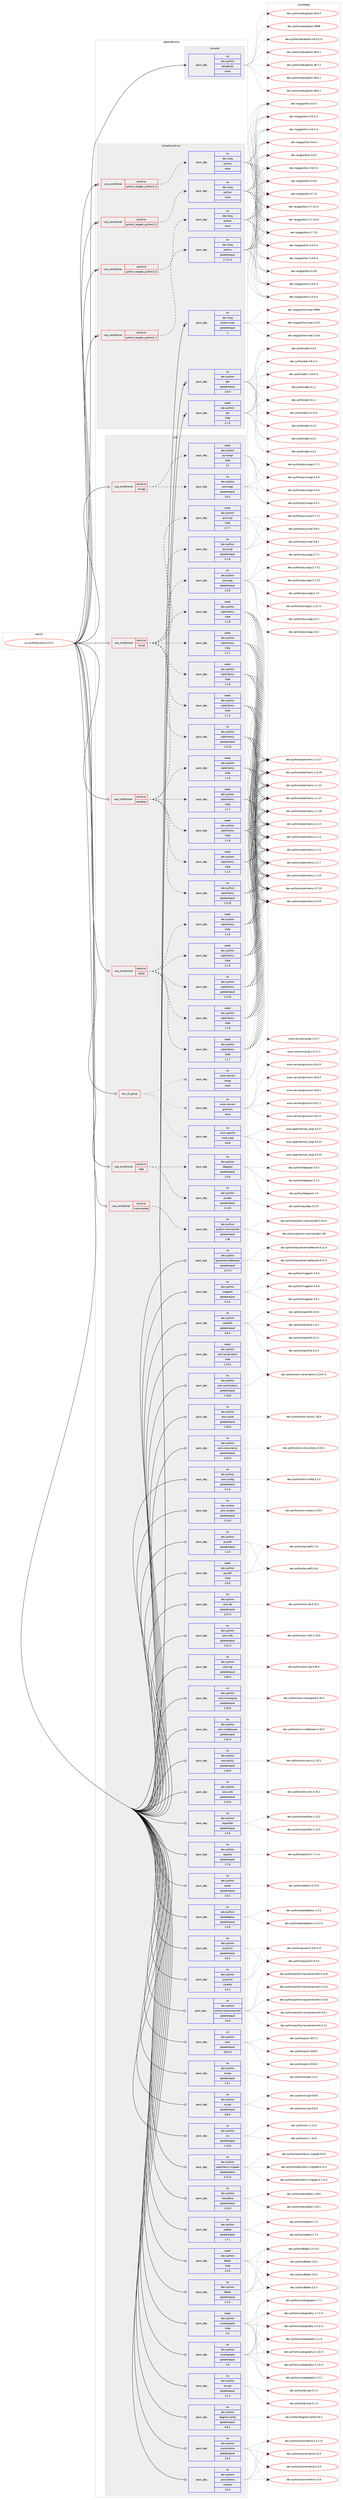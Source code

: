 digraph prolog {

# *************
# Graph options
# *************

newrank=true;
concentrate=true;
compound=true;
graph [rankdir=LR,fontname=Helvetica,fontsize=10,ranksep=1.5];#, ranksep=2.5, nodesep=0.2];
edge  [arrowhead=vee];
node  [fontname=Helvetica,fontsize=10];

# **********
# The ebuild
# **********

subgraph cluster_leftcol {
color=gray;
rank=same;
label=<<i>ebuild</i>>;
id [label="sys-auth/keystone-13.0.1", color=red, width=4, href="../sys-auth/keystone-13.0.1.svg"];
}

# ****************
# The dependencies
# ****************

subgraph cluster_midcol {
color=gray;
label=<<i>dependencies</i>>;
subgraph cluster_compile {
fillcolor="#eeeeee";
style=filled;
label=<<i>compile</i>>;
subgraph pack2955 {
dependency3666 [label=<<TABLE BORDER="0" CELLBORDER="1" CELLSPACING="0" CELLPADDING="4" WIDTH="220"><TR><TD ROWSPAN="6" CELLPADDING="30">pack_dep</TD></TR><TR><TD WIDTH="110">no</TD></TR><TR><TD>dev-python</TD></TR><TR><TD>setuptools</TD></TR><TR><TD>none</TD></TR><TR><TD></TD></TR></TABLE>>, shape=none, color=blue];
}
id:e -> dependency3666:w [weight=20,style="solid",arrowhead="vee"];
}
subgraph cluster_compileandrun {
fillcolor="#eeeeee";
style=filled;
label=<<i>compile and run</i>>;
subgraph cond664 {
dependency3667 [label=<<TABLE BORDER="0" CELLBORDER="1" CELLSPACING="0" CELLPADDING="4"><TR><TD ROWSPAN="3" CELLPADDING="10">use_conditional</TD></TR><TR><TD>positive</TD></TR><TR><TD>python_targets_python2_7</TD></TR></TABLE>>, shape=none, color=red];
subgraph pack2956 {
dependency3668 [label=<<TABLE BORDER="0" CELLBORDER="1" CELLSPACING="0" CELLPADDING="4" WIDTH="220"><TR><TD ROWSPAN="6" CELLPADDING="30">pack_dep</TD></TR><TR><TD WIDTH="110">no</TD></TR><TR><TD>dev-lang</TD></TR><TR><TD>python</TD></TR><TR><TD>greaterequal</TD></TR><TR><TD>2.7.5-r2</TD></TR></TABLE>>, shape=none, color=blue];
}
dependency3667:e -> dependency3668:w [weight=20,style="dashed",arrowhead="vee"];
}
id:e -> dependency3667:w [weight=20,style="solid",arrowhead="odotvee"];
subgraph cond665 {
dependency3669 [label=<<TABLE BORDER="0" CELLBORDER="1" CELLSPACING="0" CELLPADDING="4"><TR><TD ROWSPAN="3" CELLPADDING="10">use_conditional</TD></TR><TR><TD>positive</TD></TR><TR><TD>python_targets_python3_4</TD></TR></TABLE>>, shape=none, color=red];
subgraph pack2957 {
dependency3670 [label=<<TABLE BORDER="0" CELLBORDER="1" CELLSPACING="0" CELLPADDING="4" WIDTH="220"><TR><TD ROWSPAN="6" CELLPADDING="30">pack_dep</TD></TR><TR><TD WIDTH="110">no</TD></TR><TR><TD>dev-lang</TD></TR><TR><TD>python</TD></TR><TR><TD>none</TD></TR><TR><TD></TD></TR></TABLE>>, shape=none, color=blue];
}
dependency3669:e -> dependency3670:w [weight=20,style="dashed",arrowhead="vee"];
}
id:e -> dependency3669:w [weight=20,style="solid",arrowhead="odotvee"];
subgraph cond666 {
dependency3671 [label=<<TABLE BORDER="0" CELLBORDER="1" CELLSPACING="0" CELLPADDING="4"><TR><TD ROWSPAN="3" CELLPADDING="10">use_conditional</TD></TR><TR><TD>positive</TD></TR><TR><TD>python_targets_python3_5</TD></TR></TABLE>>, shape=none, color=red];
subgraph pack2958 {
dependency3672 [label=<<TABLE BORDER="0" CELLBORDER="1" CELLSPACING="0" CELLPADDING="4" WIDTH="220"><TR><TD ROWSPAN="6" CELLPADDING="30">pack_dep</TD></TR><TR><TD WIDTH="110">no</TD></TR><TR><TD>dev-lang</TD></TR><TR><TD>python</TD></TR><TR><TD>none</TD></TR><TR><TD></TD></TR></TABLE>>, shape=none, color=blue];
}
dependency3671:e -> dependency3672:w [weight=20,style="dashed",arrowhead="vee"];
}
id:e -> dependency3671:w [weight=20,style="solid",arrowhead="odotvee"];
subgraph cond667 {
dependency3673 [label=<<TABLE BORDER="0" CELLBORDER="1" CELLSPACING="0" CELLPADDING="4"><TR><TD ROWSPAN="3" CELLPADDING="10">use_conditional</TD></TR><TR><TD>positive</TD></TR><TR><TD>python_targets_python3_6</TD></TR></TABLE>>, shape=none, color=red];
subgraph pack2959 {
dependency3674 [label=<<TABLE BORDER="0" CELLBORDER="1" CELLSPACING="0" CELLPADDING="4" WIDTH="220"><TR><TD ROWSPAN="6" CELLPADDING="30">pack_dep</TD></TR><TR><TD WIDTH="110">no</TD></TR><TR><TD>dev-lang</TD></TR><TR><TD>python</TD></TR><TR><TD>none</TD></TR><TR><TD></TD></TR></TABLE>>, shape=none, color=blue];
}
dependency3673:e -> dependency3674:w [weight=20,style="dashed",arrowhead="vee"];
}
id:e -> dependency3673:w [weight=20,style="solid",arrowhead="odotvee"];
subgraph pack2960 {
dependency3675 [label=<<TABLE BORDER="0" CELLBORDER="1" CELLSPACING="0" CELLPADDING="4" WIDTH="220"><TR><TD ROWSPAN="6" CELLPADDING="30">pack_dep</TD></TR><TR><TD WIDTH="110">no</TD></TR><TR><TD>dev-lang</TD></TR><TR><TD>python-exec</TD></TR><TR><TD>greaterequal</TD></TR><TR><TD>2</TD></TR></TABLE>>, shape=none, color=blue];
}
id:e -> dependency3675:w [weight=20,style="solid",arrowhead="odotvee"];
subgraph pack2961 {
dependency3676 [label=<<TABLE BORDER="0" CELLBORDER="1" CELLSPACING="0" CELLPADDING="4" WIDTH="220"><TR><TD ROWSPAN="6" CELLPADDING="30">pack_dep</TD></TR><TR><TD WIDTH="110">no</TD></TR><TR><TD>dev-python</TD></TR><TR><TD>pbr</TD></TR><TR><TD>greaterequal</TD></TR><TR><TD>2.0.0</TD></TR></TABLE>>, shape=none, color=blue];
}
id:e -> dependency3676:w [weight=20,style="solid",arrowhead="odotvee"];
subgraph pack2962 {
dependency3677 [label=<<TABLE BORDER="0" CELLBORDER="1" CELLSPACING="0" CELLPADDING="4" WIDTH="220"><TR><TD ROWSPAN="6" CELLPADDING="30">pack_dep</TD></TR><TR><TD WIDTH="110">weak</TD></TR><TR><TD>dev-python</TD></TR><TR><TD>pbr</TD></TR><TR><TD>tilde</TD></TR><TR><TD>2.1.0</TD></TR></TABLE>>, shape=none, color=blue];
}
id:e -> dependency3677:w [weight=20,style="solid",arrowhead="odotvee"];
}
subgraph cluster_run {
fillcolor="#eeeeee";
style=filled;
label=<<i>run</i>>;
subgraph any47 {
dependency3678 [label=<<TABLE BORDER="0" CELLBORDER="1" CELLSPACING="0" CELLPADDING="4"><TR><TD CELLPADDING="10">any_of_group</TD></TR></TABLE>>, shape=none, color=red];subgraph pack2963 {
dependency3679 [label=<<TABLE BORDER="0" CELLBORDER="1" CELLSPACING="0" CELLPADDING="4" WIDTH="220"><TR><TD ROWSPAN="6" CELLPADDING="30">pack_dep</TD></TR><TR><TD WIDTH="110">no</TD></TR><TR><TD>www-servers</TD></TR><TR><TD>uwsgi</TD></TR><TR><TD>none</TD></TR><TR><TD></TD></TR></TABLE>>, shape=none, color=blue];
}
dependency3678:e -> dependency3679:w [weight=20,style="dotted",arrowhead="oinv"];
subgraph pack2964 {
dependency3680 [label=<<TABLE BORDER="0" CELLBORDER="1" CELLSPACING="0" CELLPADDING="4" WIDTH="220"><TR><TD ROWSPAN="6" CELLPADDING="30">pack_dep</TD></TR><TR><TD WIDTH="110">no</TD></TR><TR><TD>www-apache</TD></TR><TR><TD>mod_wsgi</TD></TR><TR><TD>none</TD></TR><TR><TD></TD></TR></TABLE>>, shape=none, color=blue];
}
dependency3678:e -> dependency3680:w [weight=20,style="dotted",arrowhead="oinv"];
subgraph pack2965 {
dependency3681 [label=<<TABLE BORDER="0" CELLBORDER="1" CELLSPACING="0" CELLPADDING="4" WIDTH="220"><TR><TD ROWSPAN="6" CELLPADDING="30">pack_dep</TD></TR><TR><TD WIDTH="110">no</TD></TR><TR><TD>www-servers</TD></TR><TR><TD>gunicorn</TD></TR><TR><TD>none</TD></TR><TR><TD></TD></TR></TABLE>>, shape=none, color=blue];
}
dependency3678:e -> dependency3681:w [weight=20,style="dotted",arrowhead="oinv"];
}
id:e -> dependency3678:w [weight=20,style="solid",arrowhead="odot"];
subgraph cond668 {
dependency3682 [label=<<TABLE BORDER="0" CELLBORDER="1" CELLSPACING="0" CELLPADDING="4"><TR><TD ROWSPAN="3" CELLPADDING="10">use_conditional</TD></TR><TR><TD>positive</TD></TR><TR><TD>ldap</TD></TR></TABLE>>, shape=none, color=red];
subgraph pack2966 {
dependency3683 [label=<<TABLE BORDER="0" CELLBORDER="1" CELLSPACING="0" CELLPADDING="4" WIDTH="220"><TR><TD ROWSPAN="6" CELLPADDING="30">pack_dep</TD></TR><TR><TD WIDTH="110">no</TD></TR><TR><TD>dev-python</TD></TR><TR><TD>pyldap</TD></TR><TR><TD>greaterequal</TD></TR><TR><TD>2.4.20</TD></TR></TABLE>>, shape=none, color=blue];
}
dependency3682:e -> dependency3683:w [weight=20,style="dashed",arrowhead="vee"];
subgraph pack2967 {
dependency3684 [label=<<TABLE BORDER="0" CELLBORDER="1" CELLSPACING="0" CELLPADDING="4" WIDTH="220"><TR><TD ROWSPAN="6" CELLPADDING="30">pack_dep</TD></TR><TR><TD WIDTH="110">no</TD></TR><TR><TD>dev-python</TD></TR><TR><TD>ldappool</TD></TR><TR><TD>greaterequal</TD></TR><TR><TD>2.0.0</TD></TR></TABLE>>, shape=none, color=blue];
}
dependency3682:e -> dependency3684:w [weight=20,style="dashed",arrowhead="vee"];
}
id:e -> dependency3682:w [weight=20,style="solid",arrowhead="odot"];
subgraph cond669 {
dependency3685 [label=<<TABLE BORDER="0" CELLBORDER="1" CELLSPACING="0" CELLPADDING="4"><TR><TD ROWSPAN="3" CELLPADDING="10">use_conditional</TD></TR><TR><TD>positive</TD></TR><TR><TD>memcached</TD></TR></TABLE>>, shape=none, color=red];
subgraph pack2968 {
dependency3686 [label=<<TABLE BORDER="0" CELLBORDER="1" CELLSPACING="0" CELLPADDING="4" WIDTH="220"><TR><TD ROWSPAN="6" CELLPADDING="30">pack_dep</TD></TR><TR><TD WIDTH="110">no</TD></TR><TR><TD>dev-python</TD></TR><TR><TD>python-memcached</TD></TR><TR><TD>greaterequal</TD></TR><TR><TD>1.56</TD></TR></TABLE>>, shape=none, color=blue];
}
dependency3685:e -> dependency3686:w [weight=20,style="dashed",arrowhead="vee"];
}
id:e -> dependency3685:w [weight=20,style="solid",arrowhead="odot"];
subgraph cond670 {
dependency3687 [label=<<TABLE BORDER="0" CELLBORDER="1" CELLSPACING="0" CELLPADDING="4"><TR><TD ROWSPAN="3" CELLPADDING="10">use_conditional</TD></TR><TR><TD>positive</TD></TR><TR><TD>mongo</TD></TR></TABLE>>, shape=none, color=red];
subgraph pack2969 {
dependency3688 [label=<<TABLE BORDER="0" CELLBORDER="1" CELLSPACING="0" CELLPADDING="4" WIDTH="220"><TR><TD ROWSPAN="6" CELLPADDING="30">pack_dep</TD></TR><TR><TD WIDTH="110">no</TD></TR><TR><TD>dev-python</TD></TR><TR><TD>pymongo</TD></TR><TR><TD>greaterequal</TD></TR><TR><TD>3.0.2</TD></TR></TABLE>>, shape=none, color=blue];
}
dependency3687:e -> dependency3688:w [weight=20,style="dashed",arrowhead="vee"];
subgraph pack2970 {
dependency3689 [label=<<TABLE BORDER="0" CELLBORDER="1" CELLSPACING="0" CELLPADDING="4" WIDTH="220"><TR><TD ROWSPAN="6" CELLPADDING="30">pack_dep</TD></TR><TR><TD WIDTH="110">weak</TD></TR><TR><TD>dev-python</TD></TR><TR><TD>pymongo</TD></TR><TR><TD>tilde</TD></TR><TR><TD>3.1</TD></TR></TABLE>>, shape=none, color=blue];
}
dependency3687:e -> dependency3689:w [weight=20,style="dashed",arrowhead="vee"];
}
id:e -> dependency3687:w [weight=20,style="solid",arrowhead="odot"];
subgraph cond671 {
dependency3690 [label=<<TABLE BORDER="0" CELLBORDER="1" CELLSPACING="0" CELLPADDING="4"><TR><TD ROWSPAN="3" CELLPADDING="10">use_conditional</TD></TR><TR><TD>positive</TD></TR><TR><TD>mysql</TD></TR></TABLE>>, shape=none, color=red];
subgraph pack2971 {
dependency3691 [label=<<TABLE BORDER="0" CELLBORDER="1" CELLSPACING="0" CELLPADDING="4" WIDTH="220"><TR><TD ROWSPAN="6" CELLPADDING="30">pack_dep</TD></TR><TR><TD WIDTH="110">no</TD></TR><TR><TD>dev-python</TD></TR><TR><TD>pymysql</TD></TR><TR><TD>greaterequal</TD></TR><TR><TD>0.7.6</TD></TR></TABLE>>, shape=none, color=blue];
}
dependency3690:e -> dependency3691:w [weight=20,style="dashed",arrowhead="vee"];
subgraph pack2972 {
dependency3692 [label=<<TABLE BORDER="0" CELLBORDER="1" CELLSPACING="0" CELLPADDING="4" WIDTH="220"><TR><TD ROWSPAN="6" CELLPADDING="30">pack_dep</TD></TR><TR><TD WIDTH="110">weak</TD></TR><TR><TD>dev-python</TD></TR><TR><TD>pymysql</TD></TR><TR><TD>tilde</TD></TR><TR><TD>0.7.7</TD></TR></TABLE>>, shape=none, color=blue];
}
dependency3690:e -> dependency3692:w [weight=20,style="dashed",arrowhead="vee"];
subgraph pack2973 {
dependency3693 [label=<<TABLE BORDER="0" CELLBORDER="1" CELLSPACING="0" CELLPADDING="4" WIDTH="220"><TR><TD ROWSPAN="6" CELLPADDING="30">pack_dep</TD></TR><TR><TD WIDTH="110">no</TD></TR><TR><TD>dev-python</TD></TR><TR><TD>sqlalchemy</TD></TR><TR><TD>greaterequal</TD></TR><TR><TD>1.0.10</TD></TR></TABLE>>, shape=none, color=blue];
}
dependency3690:e -> dependency3693:w [weight=20,style="dashed",arrowhead="vee"];
subgraph pack2974 {
dependency3694 [label=<<TABLE BORDER="0" CELLBORDER="1" CELLSPACING="0" CELLPADDING="4" WIDTH="220"><TR><TD ROWSPAN="6" CELLPADDING="30">pack_dep</TD></TR><TR><TD WIDTH="110">weak</TD></TR><TR><TD>dev-python</TD></TR><TR><TD>sqlalchemy</TD></TR><TR><TD>tilde</TD></TR><TR><TD>1.1.5</TD></TR></TABLE>>, shape=none, color=blue];
}
dependency3690:e -> dependency3694:w [weight=20,style="dashed",arrowhead="vee"];
subgraph pack2975 {
dependency3695 [label=<<TABLE BORDER="0" CELLBORDER="1" CELLSPACING="0" CELLPADDING="4" WIDTH="220"><TR><TD ROWSPAN="6" CELLPADDING="30">pack_dep</TD></TR><TR><TD WIDTH="110">weak</TD></TR><TR><TD>dev-python</TD></TR><TR><TD>sqlalchemy</TD></TR><TR><TD>tilde</TD></TR><TR><TD>1.1.6</TD></TR></TABLE>>, shape=none, color=blue];
}
dependency3690:e -> dependency3695:w [weight=20,style="dashed",arrowhead="vee"];
subgraph pack2976 {
dependency3696 [label=<<TABLE BORDER="0" CELLBORDER="1" CELLSPACING="0" CELLPADDING="4" WIDTH="220"><TR><TD ROWSPAN="6" CELLPADDING="30">pack_dep</TD></TR><TR><TD WIDTH="110">weak</TD></TR><TR><TD>dev-python</TD></TR><TR><TD>sqlalchemy</TD></TR><TR><TD>tilde</TD></TR><TR><TD>1.1.7</TD></TR></TABLE>>, shape=none, color=blue];
}
dependency3690:e -> dependency3696:w [weight=20,style="dashed",arrowhead="vee"];
subgraph pack2977 {
dependency3697 [label=<<TABLE BORDER="0" CELLBORDER="1" CELLSPACING="0" CELLPADDING="4" WIDTH="220"><TR><TD ROWSPAN="6" CELLPADDING="30">pack_dep</TD></TR><TR><TD WIDTH="110">weak</TD></TR><TR><TD>dev-python</TD></TR><TR><TD>sqlalchemy</TD></TR><TR><TD>tilde</TD></TR><TR><TD>1.1.8</TD></TR></TABLE>>, shape=none, color=blue];
}
dependency3690:e -> dependency3697:w [weight=20,style="dashed",arrowhead="vee"];
}
id:e -> dependency3690:w [weight=20,style="solid",arrowhead="odot"];
subgraph cond672 {
dependency3698 [label=<<TABLE BORDER="0" CELLBORDER="1" CELLSPACING="0" CELLPADDING="4"><TR><TD ROWSPAN="3" CELLPADDING="10">use_conditional</TD></TR><TR><TD>positive</TD></TR><TR><TD>postgres</TD></TR></TABLE>>, shape=none, color=red];
subgraph pack2978 {
dependency3699 [label=<<TABLE BORDER="0" CELLBORDER="1" CELLSPACING="0" CELLPADDING="4" WIDTH="220"><TR><TD ROWSPAN="6" CELLPADDING="30">pack_dep</TD></TR><TR><TD WIDTH="110">no</TD></TR><TR><TD>dev-python</TD></TR><TR><TD>psycopg</TD></TR><TR><TD>greaterequal</TD></TR><TR><TD>2.5.0</TD></TR></TABLE>>, shape=none, color=blue];
}
dependency3698:e -> dependency3699:w [weight=20,style="dashed",arrowhead="vee"];
subgraph pack2979 {
dependency3700 [label=<<TABLE BORDER="0" CELLBORDER="1" CELLSPACING="0" CELLPADDING="4" WIDTH="220"><TR><TD ROWSPAN="6" CELLPADDING="30">pack_dep</TD></TR><TR><TD WIDTH="110">no</TD></TR><TR><TD>dev-python</TD></TR><TR><TD>sqlalchemy</TD></TR><TR><TD>greaterequal</TD></TR><TR><TD>1.0.10</TD></TR></TABLE>>, shape=none, color=blue];
}
dependency3698:e -> dependency3700:w [weight=20,style="dashed",arrowhead="vee"];
subgraph pack2980 {
dependency3701 [label=<<TABLE BORDER="0" CELLBORDER="1" CELLSPACING="0" CELLPADDING="4" WIDTH="220"><TR><TD ROWSPAN="6" CELLPADDING="30">pack_dep</TD></TR><TR><TD WIDTH="110">weak</TD></TR><TR><TD>dev-python</TD></TR><TR><TD>sqlalchemy</TD></TR><TR><TD>tilde</TD></TR><TR><TD>1.1.5</TD></TR></TABLE>>, shape=none, color=blue];
}
dependency3698:e -> dependency3701:w [weight=20,style="dashed",arrowhead="vee"];
subgraph pack2981 {
dependency3702 [label=<<TABLE BORDER="0" CELLBORDER="1" CELLSPACING="0" CELLPADDING="4" WIDTH="220"><TR><TD ROWSPAN="6" CELLPADDING="30">pack_dep</TD></TR><TR><TD WIDTH="110">weak</TD></TR><TR><TD>dev-python</TD></TR><TR><TD>sqlalchemy</TD></TR><TR><TD>tilde</TD></TR><TR><TD>1.1.6</TD></TR></TABLE>>, shape=none, color=blue];
}
dependency3698:e -> dependency3702:w [weight=20,style="dashed",arrowhead="vee"];
subgraph pack2982 {
dependency3703 [label=<<TABLE BORDER="0" CELLBORDER="1" CELLSPACING="0" CELLPADDING="4" WIDTH="220"><TR><TD ROWSPAN="6" CELLPADDING="30">pack_dep</TD></TR><TR><TD WIDTH="110">weak</TD></TR><TR><TD>dev-python</TD></TR><TR><TD>sqlalchemy</TD></TR><TR><TD>tilde</TD></TR><TR><TD>1.1.7</TD></TR></TABLE>>, shape=none, color=blue];
}
dependency3698:e -> dependency3703:w [weight=20,style="dashed",arrowhead="vee"];
subgraph pack2983 {
dependency3704 [label=<<TABLE BORDER="0" CELLBORDER="1" CELLSPACING="0" CELLPADDING="4" WIDTH="220"><TR><TD ROWSPAN="6" CELLPADDING="30">pack_dep</TD></TR><TR><TD WIDTH="110">weak</TD></TR><TR><TD>dev-python</TD></TR><TR><TD>sqlalchemy</TD></TR><TR><TD>tilde</TD></TR><TR><TD>1.1.8</TD></TR></TABLE>>, shape=none, color=blue];
}
dependency3698:e -> dependency3704:w [weight=20,style="dashed",arrowhead="vee"];
}
id:e -> dependency3698:w [weight=20,style="solid",arrowhead="odot"];
subgraph cond673 {
dependency3705 [label=<<TABLE BORDER="0" CELLBORDER="1" CELLSPACING="0" CELLPADDING="4"><TR><TD ROWSPAN="3" CELLPADDING="10">use_conditional</TD></TR><TR><TD>positive</TD></TR><TR><TD>sqlite</TD></TR></TABLE>>, shape=none, color=red];
subgraph pack2984 {
dependency3706 [label=<<TABLE BORDER="0" CELLBORDER="1" CELLSPACING="0" CELLPADDING="4" WIDTH="220"><TR><TD ROWSPAN="6" CELLPADDING="30">pack_dep</TD></TR><TR><TD WIDTH="110">no</TD></TR><TR><TD>dev-python</TD></TR><TR><TD>sqlalchemy</TD></TR><TR><TD>greaterequal</TD></TR><TR><TD>1.0.10</TD></TR></TABLE>>, shape=none, color=blue];
}
dependency3705:e -> dependency3706:w [weight=20,style="dashed",arrowhead="vee"];
subgraph pack2985 {
dependency3707 [label=<<TABLE BORDER="0" CELLBORDER="1" CELLSPACING="0" CELLPADDING="4" WIDTH="220"><TR><TD ROWSPAN="6" CELLPADDING="30">pack_dep</TD></TR><TR><TD WIDTH="110">weak</TD></TR><TR><TD>dev-python</TD></TR><TR><TD>sqlalchemy</TD></TR><TR><TD>tilde</TD></TR><TR><TD>1.1.5</TD></TR></TABLE>>, shape=none, color=blue];
}
dependency3705:e -> dependency3707:w [weight=20,style="dashed",arrowhead="vee"];
subgraph pack2986 {
dependency3708 [label=<<TABLE BORDER="0" CELLBORDER="1" CELLSPACING="0" CELLPADDING="4" WIDTH="220"><TR><TD ROWSPAN="6" CELLPADDING="30">pack_dep</TD></TR><TR><TD WIDTH="110">weak</TD></TR><TR><TD>dev-python</TD></TR><TR><TD>sqlalchemy</TD></TR><TR><TD>tilde</TD></TR><TR><TD>1.1.6</TD></TR></TABLE>>, shape=none, color=blue];
}
dependency3705:e -> dependency3708:w [weight=20,style="dashed",arrowhead="vee"];
subgraph pack2987 {
dependency3709 [label=<<TABLE BORDER="0" CELLBORDER="1" CELLSPACING="0" CELLPADDING="4" WIDTH="220"><TR><TD ROWSPAN="6" CELLPADDING="30">pack_dep</TD></TR><TR><TD WIDTH="110">weak</TD></TR><TR><TD>dev-python</TD></TR><TR><TD>sqlalchemy</TD></TR><TR><TD>tilde</TD></TR><TR><TD>1.1.7</TD></TR></TABLE>>, shape=none, color=blue];
}
dependency3705:e -> dependency3709:w [weight=20,style="dashed",arrowhead="vee"];
subgraph pack2988 {
dependency3710 [label=<<TABLE BORDER="0" CELLBORDER="1" CELLSPACING="0" CELLPADDING="4" WIDTH="220"><TR><TD ROWSPAN="6" CELLPADDING="30">pack_dep</TD></TR><TR><TD WIDTH="110">weak</TD></TR><TR><TD>dev-python</TD></TR><TR><TD>sqlalchemy</TD></TR><TR><TD>tilde</TD></TR><TR><TD>1.1.8</TD></TR></TABLE>>, shape=none, color=blue];
}
dependency3705:e -> dependency3710:w [weight=20,style="dashed",arrowhead="vee"];
}
id:e -> dependency3705:w [weight=20,style="solid",arrowhead="odot"];
subgraph pack2989 {
dependency3711 [label=<<TABLE BORDER="0" CELLBORDER="1" CELLSPACING="0" CELLPADDING="4" WIDTH="220"><TR><TD ROWSPAN="6" CELLPADDING="30">pack_dep</TD></TR><TR><TD WIDTH="110">no</TD></TR><TR><TD>dev-python</TD></TR><TR><TD>Babel</TD></TR><TR><TD>greaterequal</TD></TR><TR><TD>2.3.4</TD></TR></TABLE>>, shape=none, color=blue];
}
id:e -> dependency3711:w [weight=20,style="solid",arrowhead="odot"];
subgraph pack2990 {
dependency3712 [label=<<TABLE BORDER="0" CELLBORDER="1" CELLSPACING="0" CELLPADDING="4" WIDTH="220"><TR><TD ROWSPAN="6" CELLPADDING="30">pack_dep</TD></TR><TR><TD WIDTH="110">no</TD></TR><TR><TD>dev-python</TD></TR><TR><TD>bcrypt</TD></TR><TR><TD>greaterequal</TD></TR><TR><TD>3.1.3</TD></TR></TABLE>>, shape=none, color=blue];
}
id:e -> dependency3712:w [weight=20,style="solid",arrowhead="odot"];
subgraph pack2991 {
dependency3713 [label=<<TABLE BORDER="0" CELLBORDER="1" CELLSPACING="0" CELLPADDING="4" WIDTH="220"><TR><TD ROWSPAN="6" CELLPADDING="30">pack_dep</TD></TR><TR><TD WIDTH="110">no</TD></TR><TR><TD>dev-python</TD></TR><TR><TD>cryptography</TD></TR><TR><TD>greaterequal</TD></TR><TR><TD>1.9</TD></TR></TABLE>>, shape=none, color=blue];
}
id:e -> dependency3713:w [weight=20,style="solid",arrowhead="odot"];
subgraph pack2992 {
dependency3714 [label=<<TABLE BORDER="0" CELLBORDER="1" CELLSPACING="0" CELLPADDING="4" WIDTH="220"><TR><TD ROWSPAN="6" CELLPADDING="30">pack_dep</TD></TR><TR><TD WIDTH="110">no</TD></TR><TR><TD>dev-python</TD></TR><TR><TD>dogpile-cache</TD></TR><TR><TD>greaterequal</TD></TR><TR><TD>0.6.2</TD></TR></TABLE>>, shape=none, color=blue];
}
id:e -> dependency3714:w [weight=20,style="solid",arrowhead="odot"];
subgraph pack2993 {
dependency3715 [label=<<TABLE BORDER="0" CELLBORDER="1" CELLSPACING="0" CELLPADDING="4" WIDTH="220"><TR><TD ROWSPAN="6" CELLPADDING="30">pack_dep</TD></TR><TR><TD WIDTH="110">no</TD></TR><TR><TD>dev-python</TD></TR><TR><TD>jsonschema</TD></TR><TR><TD>greaterequal</TD></TR><TR><TD>2.6.0</TD></TR></TABLE>>, shape=none, color=blue];
}
id:e -> dependency3715:w [weight=20,style="solid",arrowhead="odot"];
subgraph pack2994 {
dependency3716 [label=<<TABLE BORDER="0" CELLBORDER="1" CELLSPACING="0" CELLPADDING="4" WIDTH="220"><TR><TD ROWSPAN="6" CELLPADDING="30">pack_dep</TD></TR><TR><TD WIDTH="110">no</TD></TR><TR><TD>dev-python</TD></TR><TR><TD>jsonschema</TD></TR><TR><TD>smaller</TD></TR><TR><TD>3.0.0</TD></TR></TABLE>>, shape=none, color=blue];
}
id:e -> dependency3716:w [weight=20,style="solid",arrowhead="odot"];
subgraph pack2995 {
dependency3717 [label=<<TABLE BORDER="0" CELLBORDER="1" CELLSPACING="0" CELLPADDING="4" WIDTH="220"><TR><TD ROWSPAN="6" CELLPADDING="30">pack_dep</TD></TR><TR><TD WIDTH="110">no</TD></TR><TR><TD>dev-python</TD></TR><TR><TD>keystonemiddleware</TD></TR><TR><TD>greaterequal</TD></TR><TR><TD>4.17.0</TD></TR></TABLE>>, shape=none, color=blue];
}
id:e -> dependency3717:w [weight=20,style="solid",arrowhead="odot"];
subgraph pack2996 {
dependency3718 [label=<<TABLE BORDER="0" CELLBORDER="1" CELLSPACING="0" CELLPADDING="4" WIDTH="220"><TR><TD ROWSPAN="6" CELLPADDING="30">pack_dep</TD></TR><TR><TD WIDTH="110">no</TD></TR><TR><TD>dev-python</TD></TR><TR><TD>msgpack</TD></TR><TR><TD>greaterequal</TD></TR><TR><TD>0.4.0</TD></TR></TABLE>>, shape=none, color=blue];
}
id:e -> dependency3718:w [weight=20,style="solid",arrowhead="odot"];
subgraph pack2997 {
dependency3719 [label=<<TABLE BORDER="0" CELLBORDER="1" CELLSPACING="0" CELLPADDING="4" WIDTH="220"><TR><TD ROWSPAN="6" CELLPADDING="30">pack_dep</TD></TR><TR><TD WIDTH="110">no</TD></TR><TR><TD>dev-python</TD></TR><TR><TD>oauthlib</TD></TR><TR><TD>greaterequal</TD></TR><TR><TD>0.6.0</TD></TR></TABLE>>, shape=none, color=blue];
}
id:e -> dependency3719:w [weight=20,style="solid",arrowhead="odot"];
subgraph pack2998 {
dependency3720 [label=<<TABLE BORDER="0" CELLBORDER="1" CELLSPACING="0" CELLPADDING="4" WIDTH="220"><TR><TD ROWSPAN="6" CELLPADDING="30">pack_dep</TD></TR><TR><TD WIDTH="110">no</TD></TR><TR><TD>dev-python</TD></TR><TR><TD>oslo-cache</TD></TR><TR><TD>greaterequal</TD></TR><TR><TD>1.26.0</TD></TR></TABLE>>, shape=none, color=blue];
}
id:e -> dependency3720:w [weight=20,style="solid",arrowhead="odot"];
subgraph pack2999 {
dependency3721 [label=<<TABLE BORDER="0" CELLBORDER="1" CELLSPACING="0" CELLPADDING="4" WIDTH="220"><TR><TD ROWSPAN="6" CELLPADDING="30">pack_dep</TD></TR><TR><TD WIDTH="110">no</TD></TR><TR><TD>dev-python</TD></TR><TR><TD>oslo-concurrency</TD></TR><TR><TD>greaterequal</TD></TR><TR><TD>3.25.0</TD></TR></TABLE>>, shape=none, color=blue];
}
id:e -> dependency3721:w [weight=20,style="solid",arrowhead="odot"];
subgraph pack3000 {
dependency3722 [label=<<TABLE BORDER="0" CELLBORDER="1" CELLSPACING="0" CELLPADDING="4" WIDTH="220"><TR><TD ROWSPAN="6" CELLPADDING="30">pack_dep</TD></TR><TR><TD WIDTH="110">no</TD></TR><TR><TD>dev-python</TD></TR><TR><TD>oslo-config</TD></TR><TR><TD>greaterequal</TD></TR><TR><TD>5.1.0</TD></TR></TABLE>>, shape=none, color=blue];
}
id:e -> dependency3722:w [weight=20,style="solid",arrowhead="odot"];
subgraph pack3001 {
dependency3723 [label=<<TABLE BORDER="0" CELLBORDER="1" CELLSPACING="0" CELLPADDING="4" WIDTH="220"><TR><TD ROWSPAN="6" CELLPADDING="30">pack_dep</TD></TR><TR><TD WIDTH="110">no</TD></TR><TR><TD>dev-python</TD></TR><TR><TD>oslo-context</TD></TR><TR><TD>greaterequal</TD></TR><TR><TD>2.14.0</TD></TR></TABLE>>, shape=none, color=blue];
}
id:e -> dependency3723:w [weight=20,style="solid",arrowhead="odot"];
subgraph pack3002 {
dependency3724 [label=<<TABLE BORDER="0" CELLBORDER="1" CELLSPACING="0" CELLPADDING="4" WIDTH="220"><TR><TD ROWSPAN="6" CELLPADDING="30">pack_dep</TD></TR><TR><TD WIDTH="110">no</TD></TR><TR><TD>dev-python</TD></TR><TR><TD>oslo-db</TD></TR><TR><TD>greaterequal</TD></TR><TR><TD>4.27.0</TD></TR></TABLE>>, shape=none, color=blue];
}
id:e -> dependency3724:w [weight=20,style="solid",arrowhead="odot"];
subgraph pack3003 {
dependency3725 [label=<<TABLE BORDER="0" CELLBORDER="1" CELLSPACING="0" CELLPADDING="4" WIDTH="220"><TR><TD ROWSPAN="6" CELLPADDING="30">pack_dep</TD></TR><TR><TD WIDTH="110">no</TD></TR><TR><TD>dev-python</TD></TR><TR><TD>oslo-i18n</TD></TR><TR><TD>greaterequal</TD></TR><TR><TD>3.15.3</TD></TR></TABLE>>, shape=none, color=blue];
}
id:e -> dependency3725:w [weight=20,style="solid",arrowhead="odot"];
subgraph pack3004 {
dependency3726 [label=<<TABLE BORDER="0" CELLBORDER="1" CELLSPACING="0" CELLPADDING="4" WIDTH="220"><TR><TD ROWSPAN="6" CELLPADDING="30">pack_dep</TD></TR><TR><TD WIDTH="110">no</TD></TR><TR><TD>dev-python</TD></TR><TR><TD>oslo-log</TD></TR><TR><TD>greaterequal</TD></TR><TR><TD>3.36.0</TD></TR></TABLE>>, shape=none, color=blue];
}
id:e -> dependency3726:w [weight=20,style="solid",arrowhead="odot"];
subgraph pack3005 {
dependency3727 [label=<<TABLE BORDER="0" CELLBORDER="1" CELLSPACING="0" CELLPADDING="4" WIDTH="220"><TR><TD ROWSPAN="6" CELLPADDING="30">pack_dep</TD></TR><TR><TD WIDTH="110">no</TD></TR><TR><TD>dev-python</TD></TR><TR><TD>oslo-messaging</TD></TR><TR><TD>greaterequal</TD></TR><TR><TD>5.29.0</TD></TR></TABLE>>, shape=none, color=blue];
}
id:e -> dependency3727:w [weight=20,style="solid",arrowhead="odot"];
subgraph pack3006 {
dependency3728 [label=<<TABLE BORDER="0" CELLBORDER="1" CELLSPACING="0" CELLPADDING="4" WIDTH="220"><TR><TD ROWSPAN="6" CELLPADDING="30">pack_dep</TD></TR><TR><TD WIDTH="110">no</TD></TR><TR><TD>dev-python</TD></TR><TR><TD>oslo-middleware</TD></TR><TR><TD>greaterequal</TD></TR><TR><TD>3.31.0</TD></TR></TABLE>>, shape=none, color=blue];
}
id:e -> dependency3728:w [weight=20,style="solid",arrowhead="odot"];
subgraph pack3007 {
dependency3729 [label=<<TABLE BORDER="0" CELLBORDER="1" CELLSPACING="0" CELLPADDING="4" WIDTH="220"><TR><TD ROWSPAN="6" CELLPADDING="30">pack_dep</TD></TR><TR><TD WIDTH="110">no</TD></TR><TR><TD>dev-python</TD></TR><TR><TD>oslo-policy</TD></TR><TR><TD>greaterequal</TD></TR><TR><TD>1.30.0</TD></TR></TABLE>>, shape=none, color=blue];
}
id:e -> dependency3729:w [weight=20,style="solid",arrowhead="odot"];
subgraph pack3008 {
dependency3730 [label=<<TABLE BORDER="0" CELLBORDER="1" CELLSPACING="0" CELLPADDING="4" WIDTH="220"><TR><TD ROWSPAN="6" CELLPADDING="30">pack_dep</TD></TR><TR><TD WIDTH="110">no</TD></TR><TR><TD>dev-python</TD></TR><TR><TD>oslo-serialization</TD></TR><TR><TD>greaterequal</TD></TR><TR><TD>1.18.0</TD></TR></TABLE>>, shape=none, color=blue];
}
id:e -> dependency3730:w [weight=20,style="solid",arrowhead="odot"];
subgraph pack3009 {
dependency3731 [label=<<TABLE BORDER="0" CELLBORDER="1" CELLSPACING="0" CELLPADDING="4" WIDTH="220"><TR><TD ROWSPAN="6" CELLPADDING="30">pack_dep</TD></TR><TR><TD WIDTH="110">no</TD></TR><TR><TD>dev-python</TD></TR><TR><TD>oslo-utils</TD></TR><TR><TD>greaterequal</TD></TR><TR><TD>3.33.0</TD></TR></TABLE>>, shape=none, color=blue];
}
id:e -> dependency3731:w [weight=20,style="solid",arrowhead="odot"];
subgraph pack3010 {
dependency3732 [label=<<TABLE BORDER="0" CELLBORDER="1" CELLSPACING="0" CELLPADDING="4" WIDTH="220"><TR><TD ROWSPAN="6" CELLPADDING="30">pack_dep</TD></TR><TR><TD WIDTH="110">no</TD></TR><TR><TD>dev-python</TD></TR><TR><TD>osprofiler</TD></TR><TR><TD>greaterequal</TD></TR><TR><TD>1.4.0</TD></TR></TABLE>>, shape=none, color=blue];
}
id:e -> dependency3732:w [weight=20,style="solid",arrowhead="odot"];
subgraph pack3011 {
dependency3733 [label=<<TABLE BORDER="0" CELLBORDER="1" CELLSPACING="0" CELLPADDING="4" WIDTH="220"><TR><TD ROWSPAN="6" CELLPADDING="30">pack_dep</TD></TR><TR><TD WIDTH="110">no</TD></TR><TR><TD>dev-python</TD></TR><TR><TD>passlib</TD></TR><TR><TD>greaterequal</TD></TR><TR><TD>1.7.0</TD></TR></TABLE>>, shape=none, color=blue];
}
id:e -> dependency3733:w [weight=20,style="solid",arrowhead="odot"];
subgraph pack3012 {
dependency3734 [label=<<TABLE BORDER="0" CELLBORDER="1" CELLSPACING="0" CELLPADDING="4" WIDTH="220"><TR><TD ROWSPAN="6" CELLPADDING="30">pack_dep</TD></TR><TR><TD WIDTH="110">no</TD></TR><TR><TD>dev-python</TD></TR><TR><TD>paste</TD></TR><TR><TD>greaterequal</TD></TR><TR><TD>2.0.2</TD></TR></TABLE>>, shape=none, color=blue];
}
id:e -> dependency3734:w [weight=20,style="solid",arrowhead="odot"];
subgraph pack3013 {
dependency3735 [label=<<TABLE BORDER="0" CELLBORDER="1" CELLSPACING="0" CELLPADDING="4" WIDTH="220"><TR><TD ROWSPAN="6" CELLPADDING="30">pack_dep</TD></TR><TR><TD WIDTH="110">no</TD></TR><TR><TD>dev-python</TD></TR><TR><TD>pastedeploy</TD></TR><TR><TD>greaterequal</TD></TR><TR><TD>1.5.0</TD></TR></TABLE>>, shape=none, color=blue];
}
id:e -> dependency3735:w [weight=20,style="solid",arrowhead="odot"];
subgraph pack3014 {
dependency3736 [label=<<TABLE BORDER="0" CELLBORDER="1" CELLSPACING="0" CELLPADDING="4" WIDTH="220"><TR><TD ROWSPAN="6" CELLPADDING="30">pack_dep</TD></TR><TR><TD WIDTH="110">no</TD></TR><TR><TD>dev-python</TD></TR><TR><TD>pycadf</TD></TR><TR><TD>greaterequal</TD></TR><TR><TD>1.1.0</TD></TR></TABLE>>, shape=none, color=blue];
}
id:e -> dependency3736:w [weight=20,style="solid",arrowhead="odot"];
subgraph pack3015 {
dependency3737 [label=<<TABLE BORDER="0" CELLBORDER="1" CELLSPACING="0" CELLPADDING="4" WIDTH="220"><TR><TD ROWSPAN="6" CELLPADDING="30">pack_dep</TD></TR><TR><TD WIDTH="110">no</TD></TR><TR><TD>dev-python</TD></TR><TR><TD>pysaml2</TD></TR><TR><TD>greaterequal</TD></TR><TR><TD>4.0.2</TD></TR></TABLE>>, shape=none, color=blue];
}
id:e -> dependency3737:w [weight=20,style="solid",arrowhead="odot"];
subgraph pack3016 {
dependency3738 [label=<<TABLE BORDER="0" CELLBORDER="1" CELLSPACING="0" CELLPADDING="4" WIDTH="220"><TR><TD ROWSPAN="6" CELLPADDING="30">pack_dep</TD></TR><TR><TD WIDTH="110">no</TD></TR><TR><TD>dev-python</TD></TR><TR><TD>pysaml2</TD></TR><TR><TD>smaller</TD></TR><TR><TD>4.0.3</TD></TR></TABLE>>, shape=none, color=blue];
}
id:e -> dependency3738:w [weight=20,style="solid",arrowhead="odot"];
subgraph pack3017 {
dependency3739 [label=<<TABLE BORDER="0" CELLBORDER="1" CELLSPACING="0" CELLPADDING="4" WIDTH="220"><TR><TD ROWSPAN="6" CELLPADDING="30">pack_dep</TD></TR><TR><TD WIDTH="110">no</TD></TR><TR><TD>dev-python</TD></TR><TR><TD>python-keystoneclient</TD></TR><TR><TD>greaterequal</TD></TR><TR><TD>3.8.0</TD></TR></TABLE>>, shape=none, color=blue];
}
id:e -> dependency3739:w [weight=20,style="solid",arrowhead="odot"];
subgraph pack3018 {
dependency3740 [label=<<TABLE BORDER="0" CELLBORDER="1" CELLSPACING="0" CELLPADDING="4" WIDTH="220"><TR><TD ROWSPAN="6" CELLPADDING="30">pack_dep</TD></TR><TR><TD WIDTH="110">no</TD></TR><TR><TD>dev-python</TD></TR><TR><TD>pytz</TD></TR><TR><TD>greaterequal</TD></TR><TR><TD>2013.6</TD></TR></TABLE>>, shape=none, color=blue];
}
id:e -> dependency3740:w [weight=20,style="solid",arrowhead="odot"];
subgraph pack3019 {
dependency3741 [label=<<TABLE BORDER="0" CELLBORDER="1" CELLSPACING="0" CELLPADDING="4" WIDTH="220"><TR><TD ROWSPAN="6" CELLPADDING="30">pack_dep</TD></TR><TR><TD WIDTH="110">no</TD></TR><TR><TD>dev-python</TD></TR><TR><TD>routes</TD></TR><TR><TD>greaterequal</TD></TR><TR><TD>2.3.1</TD></TR></TABLE>>, shape=none, color=blue];
}
id:e -> dependency3741:w [weight=20,style="solid",arrowhead="odot"];
subgraph pack3020 {
dependency3742 [label=<<TABLE BORDER="0" CELLBORDER="1" CELLSPACING="0" CELLPADDING="4" WIDTH="220"><TR><TD ROWSPAN="6" CELLPADDING="30">pack_dep</TD></TR><TR><TD WIDTH="110">no</TD></TR><TR><TD>dev-python</TD></TR><TR><TD>scrypt</TD></TR><TR><TD>greaterequal</TD></TR><TR><TD>0.8.0</TD></TR></TABLE>>, shape=none, color=blue];
}
id:e -> dependency3742:w [weight=20,style="solid",arrowhead="odot"];
subgraph pack3021 {
dependency3743 [label=<<TABLE BORDER="0" CELLBORDER="1" CELLSPACING="0" CELLPADDING="4" WIDTH="220"><TR><TD ROWSPAN="6" CELLPADDING="30">pack_dep</TD></TR><TR><TD WIDTH="110">no</TD></TR><TR><TD>dev-python</TD></TR><TR><TD>six</TD></TR><TR><TD>greaterequal</TD></TR><TR><TD>1.10.0</TD></TR></TABLE>>, shape=none, color=blue];
}
id:e -> dependency3743:w [weight=20,style="solid",arrowhead="odot"];
subgraph pack3022 {
dependency3744 [label=<<TABLE BORDER="0" CELLBORDER="1" CELLSPACING="0" CELLPADDING="4" WIDTH="220"><TR><TD ROWSPAN="6" CELLPADDING="30">pack_dep</TD></TR><TR><TD WIDTH="110">no</TD></TR><TR><TD>dev-python</TD></TR><TR><TD>sqlalchemy-migrate</TD></TR><TR><TD>greaterequal</TD></TR><TR><TD>0.11.0</TD></TR></TABLE>>, shape=none, color=blue];
}
id:e -> dependency3744:w [weight=20,style="solid",arrowhead="odot"];
subgraph pack3023 {
dependency3745 [label=<<TABLE BORDER="0" CELLBORDER="1" CELLSPACING="0" CELLPADDING="4" WIDTH="220"><TR><TD ROWSPAN="6" CELLPADDING="30">pack_dep</TD></TR><TR><TD WIDTH="110">no</TD></TR><TR><TD>dev-python</TD></TR><TR><TD>stevedore</TD></TR><TR><TD>greaterequal</TD></TR><TR><TD>1.20.0</TD></TR></TABLE>>, shape=none, color=blue];
}
id:e -> dependency3745:w [weight=20,style="solid",arrowhead="odot"];
subgraph pack3024 {
dependency3746 [label=<<TABLE BORDER="0" CELLBORDER="1" CELLSPACING="0" CELLPADDING="4" WIDTH="220"><TR><TD ROWSPAN="6" CELLPADDING="30">pack_dep</TD></TR><TR><TD WIDTH="110">no</TD></TR><TR><TD>dev-python</TD></TR><TR><TD>webob</TD></TR><TR><TD>greaterequal</TD></TR><TR><TD>1.7.1</TD></TR></TABLE>>, shape=none, color=blue];
}
id:e -> dependency3746:w [weight=20,style="solid",arrowhead="odot"];
subgraph pack3025 {
dependency3747 [label=<<TABLE BORDER="0" CELLBORDER="1" CELLSPACING="0" CELLPADDING="4" WIDTH="220"><TR><TD ROWSPAN="6" CELLPADDING="30">pack_dep</TD></TR><TR><TD WIDTH="110">weak</TD></TR><TR><TD>dev-python</TD></TR><TR><TD>Babel</TD></TR><TR><TD>tilde</TD></TR><TR><TD>2.4.0</TD></TR></TABLE>>, shape=none, color=blue];
}
id:e -> dependency3747:w [weight=20,style="solid",arrowhead="odot"];
subgraph pack3026 {
dependency3748 [label=<<TABLE BORDER="0" CELLBORDER="1" CELLSPACING="0" CELLPADDING="4" WIDTH="220"><TR><TD ROWSPAN="6" CELLPADDING="30">pack_dep</TD></TR><TR><TD WIDTH="110">weak</TD></TR><TR><TD>dev-python</TD></TR><TR><TD>cryptography</TD></TR><TR><TD>tilde</TD></TR><TR><TD>2.0</TD></TR></TABLE>>, shape=none, color=blue];
}
id:e -> dependency3748:w [weight=20,style="solid",arrowhead="odot"];
subgraph pack3027 {
dependency3749 [label=<<TABLE BORDER="0" CELLBORDER="1" CELLSPACING="0" CELLPADDING="4" WIDTH="220"><TR><TD ROWSPAN="6" CELLPADDING="30">pack_dep</TD></TR><TR><TD WIDTH="110">weak</TD></TR><TR><TD>dev-python</TD></TR><TR><TD>oslo-serialization</TD></TR><TR><TD>tilde</TD></TR><TR><TD>1.19.1</TD></TR></TABLE>>, shape=none, color=blue];
}
id:e -> dependency3749:w [weight=20,style="solid",arrowhead="odot"];
subgraph pack3028 {
dependency3750 [label=<<TABLE BORDER="0" CELLBORDER="1" CELLSPACING="0" CELLPADDING="4" WIDTH="220"><TR><TD ROWSPAN="6" CELLPADDING="30">pack_dep</TD></TR><TR><TD WIDTH="110">weak</TD></TR><TR><TD>dev-python</TD></TR><TR><TD>pycadf</TD></TR><TR><TD>tilde</TD></TR><TR><TD>2.0.0</TD></TR></TABLE>>, shape=none, color=blue];
}
id:e -> dependency3750:w [weight=20,style="solid",arrowhead="odot"];
}
}

# **************
# The candidates
# **************

subgraph cluster_choices {
rank=same;
color=gray;
label=<<i>candidates</i>>;

subgraph choice2955 {
color=black;
nodesep=1;
choice1001011184511212111610411111047115101116117112116111111108115455152464846504511449 [label="dev-python/setuptools-34.0.2-r1", color=red, width=4,href="../dev-python/setuptools-34.0.2-r1.svg"];
choice100101118451121211161041111104711510111611711211611111110811545515446484649 [label="dev-python/setuptools-36.0.1", color=red, width=4,href="../dev-python/setuptools-36.0.1.svg"];
choice100101118451121211161041111104711510111611711211611111110811545515446554650 [label="dev-python/setuptools-36.7.2", color=red, width=4,href="../dev-python/setuptools-36.7.2.svg"];
choice100101118451121211161041111104711510111611711211611111110811545515646534649 [label="dev-python/setuptools-38.5.1", color=red, width=4,href="../dev-python/setuptools-38.5.1.svg"];
choice100101118451121211161041111104711510111611711211611111110811545515646544649 [label="dev-python/setuptools-38.6.1", color=red, width=4,href="../dev-python/setuptools-38.6.1.svg"];
choice100101118451121211161041111104711510111611711211611111110811545524846484648 [label="dev-python/setuptools-40.0.0", color=red, width=4,href="../dev-python/setuptools-40.0.0.svg"];
choice10010111845112121116104111110471151011161171121161111111081154557575757 [label="dev-python/setuptools-9999", color=red, width=4,href="../dev-python/setuptools-9999.svg"];
dependency3666:e -> choice1001011184511212111610411111047115101116117112116111111108115455152464846504511449:w [style=dotted,weight="100"];
dependency3666:e -> choice100101118451121211161041111104711510111611711211611111110811545515446484649:w [style=dotted,weight="100"];
dependency3666:e -> choice100101118451121211161041111104711510111611711211611111110811545515446554650:w [style=dotted,weight="100"];
dependency3666:e -> choice100101118451121211161041111104711510111611711211611111110811545515646534649:w [style=dotted,weight="100"];
dependency3666:e -> choice100101118451121211161041111104711510111611711211611111110811545515646544649:w [style=dotted,weight="100"];
dependency3666:e -> choice100101118451121211161041111104711510111611711211611111110811545524846484648:w [style=dotted,weight="100"];
dependency3666:e -> choice10010111845112121116104111110471151011161171121161111111081154557575757:w [style=dotted,weight="100"];
}
subgraph choice2956 {
color=black;
nodesep=1;
choice100101118451089711010347112121116104111110455046554649524511449 [label="dev-lang/python-2.7.14-r1", color=red, width=4,href="../dev-lang/python-2.7.14-r1.svg"];
choice100101118451089711010347112121116104111110455046554649524511450 [label="dev-lang/python-2.7.14-r2", color=red, width=4,href="../dev-lang/python-2.7.14-r2.svg"];
choice10010111845108971101034711212111610411111045504655464953 [label="dev-lang/python-2.7.15", color=red, width=4,href="../dev-lang/python-2.7.15.svg"];
choice1001011184510897110103471121211161041111104551465246534511449 [label="dev-lang/python-3.4.5-r1", color=red, width=4,href="../dev-lang/python-3.4.5-r1.svg"];
choice1001011184510897110103471121211161041111104551465246544511449 [label="dev-lang/python-3.4.6-r1", color=red, width=4,href="../dev-lang/python-3.4.6-r1.svg"];
choice100101118451089711010347112121116104111110455146524656 [label="dev-lang/python-3.4.8", color=red, width=4,href="../dev-lang/python-3.4.8.svg"];
choice1001011184510897110103471121211161041111104551465246564511449 [label="dev-lang/python-3.4.8-r1", color=red, width=4,href="../dev-lang/python-3.4.8-r1.svg"];
choice1001011184510897110103471121211161041111104551465346524511449 [label="dev-lang/python-3.5.4-r1", color=red, width=4,href="../dev-lang/python-3.5.4-r1.svg"];
choice100101118451089711010347112121116104111110455146534653 [label="dev-lang/python-3.5.5", color=red, width=4,href="../dev-lang/python-3.5.5.svg"];
choice1001011184510897110103471121211161041111104551465346534511449 [label="dev-lang/python-3.5.5-r1", color=red, width=4,href="../dev-lang/python-3.5.5-r1.svg"];
choice1001011184510897110103471121211161041111104551465446514511449 [label="dev-lang/python-3.6.3-r1", color=red, width=4,href="../dev-lang/python-3.6.3-r1.svg"];
choice100101118451089711010347112121116104111110455146544652 [label="dev-lang/python-3.6.4", color=red, width=4,href="../dev-lang/python-3.6.4.svg"];
choice100101118451089711010347112121116104111110455146544653 [label="dev-lang/python-3.6.5", color=red, width=4,href="../dev-lang/python-3.6.5.svg"];
choice1001011184510897110103471121211161041111104551465446534511449 [label="dev-lang/python-3.6.5-r1", color=red, width=4,href="../dev-lang/python-3.6.5-r1.svg"];
choice100101118451089711010347112121116104111110455146544654 [label="dev-lang/python-3.6.6", color=red, width=4,href="../dev-lang/python-3.6.6.svg"];
choice100101118451089711010347112121116104111110455146554648 [label="dev-lang/python-3.7.0", color=red, width=4,href="../dev-lang/python-3.7.0.svg"];
dependency3668:e -> choice100101118451089711010347112121116104111110455046554649524511449:w [style=dotted,weight="100"];
dependency3668:e -> choice100101118451089711010347112121116104111110455046554649524511450:w [style=dotted,weight="100"];
dependency3668:e -> choice10010111845108971101034711212111610411111045504655464953:w [style=dotted,weight="100"];
dependency3668:e -> choice1001011184510897110103471121211161041111104551465246534511449:w [style=dotted,weight="100"];
dependency3668:e -> choice1001011184510897110103471121211161041111104551465246544511449:w [style=dotted,weight="100"];
dependency3668:e -> choice100101118451089711010347112121116104111110455146524656:w [style=dotted,weight="100"];
dependency3668:e -> choice1001011184510897110103471121211161041111104551465246564511449:w [style=dotted,weight="100"];
dependency3668:e -> choice1001011184510897110103471121211161041111104551465346524511449:w [style=dotted,weight="100"];
dependency3668:e -> choice100101118451089711010347112121116104111110455146534653:w [style=dotted,weight="100"];
dependency3668:e -> choice1001011184510897110103471121211161041111104551465346534511449:w [style=dotted,weight="100"];
dependency3668:e -> choice1001011184510897110103471121211161041111104551465446514511449:w [style=dotted,weight="100"];
dependency3668:e -> choice100101118451089711010347112121116104111110455146544652:w [style=dotted,weight="100"];
dependency3668:e -> choice100101118451089711010347112121116104111110455146544653:w [style=dotted,weight="100"];
dependency3668:e -> choice1001011184510897110103471121211161041111104551465446534511449:w [style=dotted,weight="100"];
dependency3668:e -> choice100101118451089711010347112121116104111110455146544654:w [style=dotted,weight="100"];
dependency3668:e -> choice100101118451089711010347112121116104111110455146554648:w [style=dotted,weight="100"];
}
subgraph choice2957 {
color=black;
nodesep=1;
choice100101118451089711010347112121116104111110455046554649524511449 [label="dev-lang/python-2.7.14-r1", color=red, width=4,href="../dev-lang/python-2.7.14-r1.svg"];
choice100101118451089711010347112121116104111110455046554649524511450 [label="dev-lang/python-2.7.14-r2", color=red, width=4,href="../dev-lang/python-2.7.14-r2.svg"];
choice10010111845108971101034711212111610411111045504655464953 [label="dev-lang/python-2.7.15", color=red, width=4,href="../dev-lang/python-2.7.15.svg"];
choice1001011184510897110103471121211161041111104551465246534511449 [label="dev-lang/python-3.4.5-r1", color=red, width=4,href="../dev-lang/python-3.4.5-r1.svg"];
choice1001011184510897110103471121211161041111104551465246544511449 [label="dev-lang/python-3.4.6-r1", color=red, width=4,href="../dev-lang/python-3.4.6-r1.svg"];
choice100101118451089711010347112121116104111110455146524656 [label="dev-lang/python-3.4.8", color=red, width=4,href="../dev-lang/python-3.4.8.svg"];
choice1001011184510897110103471121211161041111104551465246564511449 [label="dev-lang/python-3.4.8-r1", color=red, width=4,href="../dev-lang/python-3.4.8-r1.svg"];
choice1001011184510897110103471121211161041111104551465346524511449 [label="dev-lang/python-3.5.4-r1", color=red, width=4,href="../dev-lang/python-3.5.4-r1.svg"];
choice100101118451089711010347112121116104111110455146534653 [label="dev-lang/python-3.5.5", color=red, width=4,href="../dev-lang/python-3.5.5.svg"];
choice1001011184510897110103471121211161041111104551465346534511449 [label="dev-lang/python-3.5.5-r1", color=red, width=4,href="../dev-lang/python-3.5.5-r1.svg"];
choice1001011184510897110103471121211161041111104551465446514511449 [label="dev-lang/python-3.6.3-r1", color=red, width=4,href="../dev-lang/python-3.6.3-r1.svg"];
choice100101118451089711010347112121116104111110455146544652 [label="dev-lang/python-3.6.4", color=red, width=4,href="../dev-lang/python-3.6.4.svg"];
choice100101118451089711010347112121116104111110455146544653 [label="dev-lang/python-3.6.5", color=red, width=4,href="../dev-lang/python-3.6.5.svg"];
choice1001011184510897110103471121211161041111104551465446534511449 [label="dev-lang/python-3.6.5-r1", color=red, width=4,href="../dev-lang/python-3.6.5-r1.svg"];
choice100101118451089711010347112121116104111110455146544654 [label="dev-lang/python-3.6.6", color=red, width=4,href="../dev-lang/python-3.6.6.svg"];
choice100101118451089711010347112121116104111110455146554648 [label="dev-lang/python-3.7.0", color=red, width=4,href="../dev-lang/python-3.7.0.svg"];
dependency3670:e -> choice100101118451089711010347112121116104111110455046554649524511449:w [style=dotted,weight="100"];
dependency3670:e -> choice100101118451089711010347112121116104111110455046554649524511450:w [style=dotted,weight="100"];
dependency3670:e -> choice10010111845108971101034711212111610411111045504655464953:w [style=dotted,weight="100"];
dependency3670:e -> choice1001011184510897110103471121211161041111104551465246534511449:w [style=dotted,weight="100"];
dependency3670:e -> choice1001011184510897110103471121211161041111104551465246544511449:w [style=dotted,weight="100"];
dependency3670:e -> choice100101118451089711010347112121116104111110455146524656:w [style=dotted,weight="100"];
dependency3670:e -> choice1001011184510897110103471121211161041111104551465246564511449:w [style=dotted,weight="100"];
dependency3670:e -> choice1001011184510897110103471121211161041111104551465346524511449:w [style=dotted,weight="100"];
dependency3670:e -> choice100101118451089711010347112121116104111110455146534653:w [style=dotted,weight="100"];
dependency3670:e -> choice1001011184510897110103471121211161041111104551465346534511449:w [style=dotted,weight="100"];
dependency3670:e -> choice1001011184510897110103471121211161041111104551465446514511449:w [style=dotted,weight="100"];
dependency3670:e -> choice100101118451089711010347112121116104111110455146544652:w [style=dotted,weight="100"];
dependency3670:e -> choice100101118451089711010347112121116104111110455146544653:w [style=dotted,weight="100"];
dependency3670:e -> choice1001011184510897110103471121211161041111104551465446534511449:w [style=dotted,weight="100"];
dependency3670:e -> choice100101118451089711010347112121116104111110455146544654:w [style=dotted,weight="100"];
dependency3670:e -> choice100101118451089711010347112121116104111110455146554648:w [style=dotted,weight="100"];
}
subgraph choice2958 {
color=black;
nodesep=1;
choice100101118451089711010347112121116104111110455046554649524511449 [label="dev-lang/python-2.7.14-r1", color=red, width=4,href="../dev-lang/python-2.7.14-r1.svg"];
choice100101118451089711010347112121116104111110455046554649524511450 [label="dev-lang/python-2.7.14-r2", color=red, width=4,href="../dev-lang/python-2.7.14-r2.svg"];
choice10010111845108971101034711212111610411111045504655464953 [label="dev-lang/python-2.7.15", color=red, width=4,href="../dev-lang/python-2.7.15.svg"];
choice1001011184510897110103471121211161041111104551465246534511449 [label="dev-lang/python-3.4.5-r1", color=red, width=4,href="../dev-lang/python-3.4.5-r1.svg"];
choice1001011184510897110103471121211161041111104551465246544511449 [label="dev-lang/python-3.4.6-r1", color=red, width=4,href="../dev-lang/python-3.4.6-r1.svg"];
choice100101118451089711010347112121116104111110455146524656 [label="dev-lang/python-3.4.8", color=red, width=4,href="../dev-lang/python-3.4.8.svg"];
choice1001011184510897110103471121211161041111104551465246564511449 [label="dev-lang/python-3.4.8-r1", color=red, width=4,href="../dev-lang/python-3.4.8-r1.svg"];
choice1001011184510897110103471121211161041111104551465346524511449 [label="dev-lang/python-3.5.4-r1", color=red, width=4,href="../dev-lang/python-3.5.4-r1.svg"];
choice100101118451089711010347112121116104111110455146534653 [label="dev-lang/python-3.5.5", color=red, width=4,href="../dev-lang/python-3.5.5.svg"];
choice1001011184510897110103471121211161041111104551465346534511449 [label="dev-lang/python-3.5.5-r1", color=red, width=4,href="../dev-lang/python-3.5.5-r1.svg"];
choice1001011184510897110103471121211161041111104551465446514511449 [label="dev-lang/python-3.6.3-r1", color=red, width=4,href="../dev-lang/python-3.6.3-r1.svg"];
choice100101118451089711010347112121116104111110455146544652 [label="dev-lang/python-3.6.4", color=red, width=4,href="../dev-lang/python-3.6.4.svg"];
choice100101118451089711010347112121116104111110455146544653 [label="dev-lang/python-3.6.5", color=red, width=4,href="../dev-lang/python-3.6.5.svg"];
choice1001011184510897110103471121211161041111104551465446534511449 [label="dev-lang/python-3.6.5-r1", color=red, width=4,href="../dev-lang/python-3.6.5-r1.svg"];
choice100101118451089711010347112121116104111110455146544654 [label="dev-lang/python-3.6.6", color=red, width=4,href="../dev-lang/python-3.6.6.svg"];
choice100101118451089711010347112121116104111110455146554648 [label="dev-lang/python-3.7.0", color=red, width=4,href="../dev-lang/python-3.7.0.svg"];
dependency3672:e -> choice100101118451089711010347112121116104111110455046554649524511449:w [style=dotted,weight="100"];
dependency3672:e -> choice100101118451089711010347112121116104111110455046554649524511450:w [style=dotted,weight="100"];
dependency3672:e -> choice10010111845108971101034711212111610411111045504655464953:w [style=dotted,weight="100"];
dependency3672:e -> choice1001011184510897110103471121211161041111104551465246534511449:w [style=dotted,weight="100"];
dependency3672:e -> choice1001011184510897110103471121211161041111104551465246544511449:w [style=dotted,weight="100"];
dependency3672:e -> choice100101118451089711010347112121116104111110455146524656:w [style=dotted,weight="100"];
dependency3672:e -> choice1001011184510897110103471121211161041111104551465246564511449:w [style=dotted,weight="100"];
dependency3672:e -> choice1001011184510897110103471121211161041111104551465346524511449:w [style=dotted,weight="100"];
dependency3672:e -> choice100101118451089711010347112121116104111110455146534653:w [style=dotted,weight="100"];
dependency3672:e -> choice1001011184510897110103471121211161041111104551465346534511449:w [style=dotted,weight="100"];
dependency3672:e -> choice1001011184510897110103471121211161041111104551465446514511449:w [style=dotted,weight="100"];
dependency3672:e -> choice100101118451089711010347112121116104111110455146544652:w [style=dotted,weight="100"];
dependency3672:e -> choice100101118451089711010347112121116104111110455146544653:w [style=dotted,weight="100"];
dependency3672:e -> choice1001011184510897110103471121211161041111104551465446534511449:w [style=dotted,weight="100"];
dependency3672:e -> choice100101118451089711010347112121116104111110455146544654:w [style=dotted,weight="100"];
dependency3672:e -> choice100101118451089711010347112121116104111110455146554648:w [style=dotted,weight="100"];
}
subgraph choice2959 {
color=black;
nodesep=1;
choice100101118451089711010347112121116104111110455046554649524511449 [label="dev-lang/python-2.7.14-r1", color=red, width=4,href="../dev-lang/python-2.7.14-r1.svg"];
choice100101118451089711010347112121116104111110455046554649524511450 [label="dev-lang/python-2.7.14-r2", color=red, width=4,href="../dev-lang/python-2.7.14-r2.svg"];
choice10010111845108971101034711212111610411111045504655464953 [label="dev-lang/python-2.7.15", color=red, width=4,href="../dev-lang/python-2.7.15.svg"];
choice1001011184510897110103471121211161041111104551465246534511449 [label="dev-lang/python-3.4.5-r1", color=red, width=4,href="../dev-lang/python-3.4.5-r1.svg"];
choice1001011184510897110103471121211161041111104551465246544511449 [label="dev-lang/python-3.4.6-r1", color=red, width=4,href="../dev-lang/python-3.4.6-r1.svg"];
choice100101118451089711010347112121116104111110455146524656 [label="dev-lang/python-3.4.8", color=red, width=4,href="../dev-lang/python-3.4.8.svg"];
choice1001011184510897110103471121211161041111104551465246564511449 [label="dev-lang/python-3.4.8-r1", color=red, width=4,href="../dev-lang/python-3.4.8-r1.svg"];
choice1001011184510897110103471121211161041111104551465346524511449 [label="dev-lang/python-3.5.4-r1", color=red, width=4,href="../dev-lang/python-3.5.4-r1.svg"];
choice100101118451089711010347112121116104111110455146534653 [label="dev-lang/python-3.5.5", color=red, width=4,href="../dev-lang/python-3.5.5.svg"];
choice1001011184510897110103471121211161041111104551465346534511449 [label="dev-lang/python-3.5.5-r1", color=red, width=4,href="../dev-lang/python-3.5.5-r1.svg"];
choice1001011184510897110103471121211161041111104551465446514511449 [label="dev-lang/python-3.6.3-r1", color=red, width=4,href="../dev-lang/python-3.6.3-r1.svg"];
choice100101118451089711010347112121116104111110455146544652 [label="dev-lang/python-3.6.4", color=red, width=4,href="../dev-lang/python-3.6.4.svg"];
choice100101118451089711010347112121116104111110455146544653 [label="dev-lang/python-3.6.5", color=red, width=4,href="../dev-lang/python-3.6.5.svg"];
choice1001011184510897110103471121211161041111104551465446534511449 [label="dev-lang/python-3.6.5-r1", color=red, width=4,href="../dev-lang/python-3.6.5-r1.svg"];
choice100101118451089711010347112121116104111110455146544654 [label="dev-lang/python-3.6.6", color=red, width=4,href="../dev-lang/python-3.6.6.svg"];
choice100101118451089711010347112121116104111110455146554648 [label="dev-lang/python-3.7.0", color=red, width=4,href="../dev-lang/python-3.7.0.svg"];
dependency3674:e -> choice100101118451089711010347112121116104111110455046554649524511449:w [style=dotted,weight="100"];
dependency3674:e -> choice100101118451089711010347112121116104111110455046554649524511450:w [style=dotted,weight="100"];
dependency3674:e -> choice10010111845108971101034711212111610411111045504655464953:w [style=dotted,weight="100"];
dependency3674:e -> choice1001011184510897110103471121211161041111104551465246534511449:w [style=dotted,weight="100"];
dependency3674:e -> choice1001011184510897110103471121211161041111104551465246544511449:w [style=dotted,weight="100"];
dependency3674:e -> choice100101118451089711010347112121116104111110455146524656:w [style=dotted,weight="100"];
dependency3674:e -> choice1001011184510897110103471121211161041111104551465246564511449:w [style=dotted,weight="100"];
dependency3674:e -> choice1001011184510897110103471121211161041111104551465346524511449:w [style=dotted,weight="100"];
dependency3674:e -> choice100101118451089711010347112121116104111110455146534653:w [style=dotted,weight="100"];
dependency3674:e -> choice1001011184510897110103471121211161041111104551465346534511449:w [style=dotted,weight="100"];
dependency3674:e -> choice1001011184510897110103471121211161041111104551465446514511449:w [style=dotted,weight="100"];
dependency3674:e -> choice100101118451089711010347112121116104111110455146544652:w [style=dotted,weight="100"];
dependency3674:e -> choice100101118451089711010347112121116104111110455146544653:w [style=dotted,weight="100"];
dependency3674:e -> choice1001011184510897110103471121211161041111104551465446534511449:w [style=dotted,weight="100"];
dependency3674:e -> choice100101118451089711010347112121116104111110455146544654:w [style=dotted,weight="100"];
dependency3674:e -> choice100101118451089711010347112121116104111110455146554648:w [style=dotted,weight="100"];
}
subgraph choice2960 {
color=black;
nodesep=1;
choice1001011184510897110103471121211161041111104510112010199455046524653 [label="dev-lang/python-exec-2.4.5", color=red, width=4,href="../dev-lang/python-exec-2.4.5.svg"];
choice1001011184510897110103471121211161041111104510112010199455046524654 [label="dev-lang/python-exec-2.4.6", color=red, width=4,href="../dev-lang/python-exec-2.4.6.svg"];
choice10010111845108971101034711212111610411111045101120101994557575757 [label="dev-lang/python-exec-9999", color=red, width=4,href="../dev-lang/python-exec-9999.svg"];
dependency3675:e -> choice1001011184510897110103471121211161041111104510112010199455046524653:w [style=dotted,weight="100"];
dependency3675:e -> choice1001011184510897110103471121211161041111104510112010199455046524654:w [style=dotted,weight="100"];
dependency3675:e -> choice10010111845108971101034711212111610411111045101120101994557575757:w [style=dotted,weight="100"];
}
subgraph choice2961 {
color=black;
nodesep=1;
choice100101118451121211161041111104711298114455246494648 [label="dev-python/pbr-4.1.0", color=red, width=4,href="../dev-python/pbr-4.1.0.svg"];
choice100101118451121211161041111104711298114455246484650 [label="dev-python/pbr-4.0.2", color=red, width=4,href="../dev-python/pbr-4.0.2.svg"];
choice100101118451121211161041111104711298114455246484651 [label="dev-python/pbr-4.0.3", color=red, width=4,href="../dev-python/pbr-4.0.3.svg"];
choice100101118451121211161041111104711298114455246484652 [label="dev-python/pbr-4.0.4", color=red, width=4,href="../dev-python/pbr-4.0.4.svg"];
choice1001011184511212111610411111047112981144548465646504511449 [label="dev-python/pbr-0.8.2-r1", color=red, width=4,href="../dev-python/pbr-0.8.2-r1.svg"];
choice100101118451121211161041111104711298114454946494846484511449 [label="dev-python/pbr-1.10.0-r1", color=red, width=4,href="../dev-python/pbr-1.10.0-r1.svg"];
choice100101118451121211161041111104711298114455146494649 [label="dev-python/pbr-3.1.1", color=red, width=4,href="../dev-python/pbr-3.1.1.svg"];
choice100101118451121211161041111104711298114455246494649 [label="dev-python/pbr-4.1.1", color=red, width=4,href="../dev-python/pbr-4.1.1.svg"];
choice1001011184511212111610411111047112981144552465046484511449 [label="dev-python/pbr-4.2.0-r1", color=red, width=4,href="../dev-python/pbr-4.2.0-r1.svg"];
dependency3676:e -> choice100101118451121211161041111104711298114455246494648:w [style=dotted,weight="100"];
dependency3676:e -> choice100101118451121211161041111104711298114455246484650:w [style=dotted,weight="100"];
dependency3676:e -> choice100101118451121211161041111104711298114455246484651:w [style=dotted,weight="100"];
dependency3676:e -> choice100101118451121211161041111104711298114455246484652:w [style=dotted,weight="100"];
dependency3676:e -> choice1001011184511212111610411111047112981144548465646504511449:w [style=dotted,weight="100"];
dependency3676:e -> choice100101118451121211161041111104711298114454946494846484511449:w [style=dotted,weight="100"];
dependency3676:e -> choice100101118451121211161041111104711298114455146494649:w [style=dotted,weight="100"];
dependency3676:e -> choice100101118451121211161041111104711298114455246494649:w [style=dotted,weight="100"];
dependency3676:e -> choice1001011184511212111610411111047112981144552465046484511449:w [style=dotted,weight="100"];
}
subgraph choice2962 {
color=black;
nodesep=1;
choice100101118451121211161041111104711298114455246494648 [label="dev-python/pbr-4.1.0", color=red, width=4,href="../dev-python/pbr-4.1.0.svg"];
choice100101118451121211161041111104711298114455246484650 [label="dev-python/pbr-4.0.2", color=red, width=4,href="../dev-python/pbr-4.0.2.svg"];
choice100101118451121211161041111104711298114455246484651 [label="dev-python/pbr-4.0.3", color=red, width=4,href="../dev-python/pbr-4.0.3.svg"];
choice100101118451121211161041111104711298114455246484652 [label="dev-python/pbr-4.0.4", color=red, width=4,href="../dev-python/pbr-4.0.4.svg"];
choice1001011184511212111610411111047112981144548465646504511449 [label="dev-python/pbr-0.8.2-r1", color=red, width=4,href="../dev-python/pbr-0.8.2-r1.svg"];
choice100101118451121211161041111104711298114454946494846484511449 [label="dev-python/pbr-1.10.0-r1", color=red, width=4,href="../dev-python/pbr-1.10.0-r1.svg"];
choice100101118451121211161041111104711298114455146494649 [label="dev-python/pbr-3.1.1", color=red, width=4,href="../dev-python/pbr-3.1.1.svg"];
choice100101118451121211161041111104711298114455246494649 [label="dev-python/pbr-4.1.1", color=red, width=4,href="../dev-python/pbr-4.1.1.svg"];
choice1001011184511212111610411111047112981144552465046484511449 [label="dev-python/pbr-4.2.0-r1", color=red, width=4,href="../dev-python/pbr-4.2.0-r1.svg"];
dependency3677:e -> choice100101118451121211161041111104711298114455246494648:w [style=dotted,weight="100"];
dependency3677:e -> choice100101118451121211161041111104711298114455246484650:w [style=dotted,weight="100"];
dependency3677:e -> choice100101118451121211161041111104711298114455246484651:w [style=dotted,weight="100"];
dependency3677:e -> choice100101118451121211161041111104711298114455246484652:w [style=dotted,weight="100"];
dependency3677:e -> choice1001011184511212111610411111047112981144548465646504511449:w [style=dotted,weight="100"];
dependency3677:e -> choice100101118451121211161041111104711298114454946494846484511449:w [style=dotted,weight="100"];
dependency3677:e -> choice100101118451121211161041111104711298114455146494649:w [style=dotted,weight="100"];
dependency3677:e -> choice100101118451121211161041111104711298114455246494649:w [style=dotted,weight="100"];
dependency3677:e -> choice1001011184511212111610411111047112981144552465046484511449:w [style=dotted,weight="100"];
}
subgraph choice2963 {
color=black;
nodesep=1;
choice119119119451151011141181011141154711711911510310545504648464955 [label="www-servers/uwsgi-2.0.17", color=red, width=4,href="../www-servers/uwsgi-2.0.17.svg"];
choice1191191194511510111411810111411547117119115103105455046484649554649 [label="www-servers/uwsgi-2.0.17.1", color=red, width=4,href="../www-servers/uwsgi-2.0.17.1.svg"];
dependency3679:e -> choice119119119451151011141181011141154711711911510310545504648464955:w [style=dotted,weight="100"];
dependency3679:e -> choice1191191194511510111411810111411547117119115103105455046484649554649:w [style=dotted,weight="100"];
}
subgraph choice2964 {
color=black;
nodesep=1;
choice11911911945971129799104101471091111009511911510310545524653464951 [label="www-apache/mod_wsgi-4.5.13", color=red, width=4,href="../www-apache/mod_wsgi-4.5.13.svg"];
choice11911911945971129799104101471091111009511911510310545524653464955 [label="www-apache/mod_wsgi-4.5.17", color=red, width=4,href="../www-apache/mod_wsgi-4.5.17.svg"];
choice11911911945971129799104101471091111009511911510310545524653465049 [label="www-apache/mod_wsgi-4.5.21", color=red, width=4,href="../www-apache/mod_wsgi-4.5.21.svg"];
dependency3680:e -> choice11911911945971129799104101471091111009511911510310545524653464951:w [style=dotted,weight="100"];
dependency3680:e -> choice11911911945971129799104101471091111009511911510310545524653464955:w [style=dotted,weight="100"];
dependency3680:e -> choice11911911945971129799104101471091111009511911510310545524653465049:w [style=dotted,weight="100"];
}
subgraph choice2965 {
color=black;
nodesep=1;
choice11911911945115101114118101114115471031171101059911111411045495746494649 [label="www-servers/gunicorn-19.1.1", color=red, width=4,href="../www-servers/gunicorn-19.1.1.svg"];
choice11911911945115101114118101114115471031171101059911111411045495746514648 [label="www-servers/gunicorn-19.3.0", color=red, width=4,href="../www-servers/gunicorn-19.3.0.svg"];
choice11911911945115101114118101114115471031171101059911111411045495746524653 [label="www-servers/gunicorn-19.4.5", color=red, width=4,href="../www-servers/gunicorn-19.4.5.svg"];
choice11911911945115101114118101114115471031171101059911111411045495746544648 [label="www-servers/gunicorn-19.6.0", color=red, width=4,href="../www-servers/gunicorn-19.6.0.svg"];
choice11911911945115101114118101114115471031171101059911111411045495746564649 [label="www-servers/gunicorn-19.8.1", color=red, width=4,href="../www-servers/gunicorn-19.8.1.svg"];
dependency3681:e -> choice11911911945115101114118101114115471031171101059911111411045495746494649:w [style=dotted,weight="100"];
dependency3681:e -> choice11911911945115101114118101114115471031171101059911111411045495746514648:w [style=dotted,weight="100"];
dependency3681:e -> choice11911911945115101114118101114115471031171101059911111411045495746524653:w [style=dotted,weight="100"];
dependency3681:e -> choice11911911945115101114118101114115471031171101059911111411045495746544648:w [style=dotted,weight="100"];
dependency3681:e -> choice11911911945115101114118101114115471031171101059911111411045495746564649:w [style=dotted,weight="100"];
}
subgraph choice2966 {
color=black;
nodesep=1;
choice10010111845112121116104111110471121211081009711245504652465155 [label="dev-python/pyldap-2.4.37", color=red, width=4,href="../dev-python/pyldap-2.4.37.svg"];
dependency3683:e -> choice10010111845112121116104111110471121211081009711245504652465155:w [style=dotted,weight="100"];
}
subgraph choice2967 {
color=black;
nodesep=1;
choice10010111845112121116104111110471081009711211211111110845494648 [label="dev-python/ldappool-1.0", color=red, width=4,href="../dev-python/ldappool-1.0.svg"];
choice100101118451121211161041111104710810097112112111111108455046484648 [label="dev-python/ldappool-2.0.0", color=red, width=4,href="../dev-python/ldappool-2.0.0.svg"];
choice100101118451121211161041111104710810097112112111111108455046494648 [label="dev-python/ldappool-2.1.0", color=red, width=4,href="../dev-python/ldappool-2.1.0.svg"];
dependency3684:e -> choice10010111845112121116104111110471081009711211211111110845494648:w [style=dotted,weight="100"];
dependency3684:e -> choice100101118451121211161041111104710810097112112111111108455046484648:w [style=dotted,weight="100"];
dependency3684:e -> choice100101118451121211161041111104710810097112112111111108455046494648:w [style=dotted,weight="100"];
}
subgraph choice2968 {
color=black;
nodesep=1;
choice10010111845112121116104111110471121211161041111104510910110999979910410110045494653514511449 [label="dev-python/python-memcached-1.53-r1", color=red, width=4,href="../dev-python/python-memcached-1.53-r1.svg"];
choice1001011184511212111610411111047112121116104111110451091011099997991041011004549465356 [label="dev-python/python-memcached-1.58", color=red, width=4,href="../dev-python/python-memcached-1.58.svg"];
dependency3686:e -> choice10010111845112121116104111110471121211161041111104510910110999979910410110045494653514511449:w [style=dotted,weight="100"];
dependency3686:e -> choice1001011184511212111610411111047112121116104111110451091011099997991041011004549465356:w [style=dotted,weight="100"];
}
subgraph choice2969 {
color=black;
nodesep=1;
choice1001011184511212111610411111047112121109111110103111455046554650 [label="dev-python/pymongo-2.7.2", color=red, width=4,href="../dev-python/pymongo-2.7.2.svg"];
choice1001011184511212111610411111047112121109111110103111455046574651 [label="dev-python/pymongo-2.9.3", color=red, width=4,href="../dev-python/pymongo-2.9.3.svg"];
choice1001011184511212111610411111047112121109111110103111455146524648 [label="dev-python/pymongo-3.4.0", color=red, width=4,href="../dev-python/pymongo-3.4.0.svg"];
choice1001011184511212111610411111047112121109111110103111455146534649 [label="dev-python/pymongo-3.5.1", color=red, width=4,href="../dev-python/pymongo-3.5.1.svg"];
dependency3688:e -> choice1001011184511212111610411111047112121109111110103111455046554650:w [style=dotted,weight="100"];
dependency3688:e -> choice1001011184511212111610411111047112121109111110103111455046574651:w [style=dotted,weight="100"];
dependency3688:e -> choice1001011184511212111610411111047112121109111110103111455146524648:w [style=dotted,weight="100"];
dependency3688:e -> choice1001011184511212111610411111047112121109111110103111455146534649:w [style=dotted,weight="100"];
}
subgraph choice2970 {
color=black;
nodesep=1;
choice1001011184511212111610411111047112121109111110103111455046554650 [label="dev-python/pymongo-2.7.2", color=red, width=4,href="../dev-python/pymongo-2.7.2.svg"];
choice1001011184511212111610411111047112121109111110103111455046574651 [label="dev-python/pymongo-2.9.3", color=red, width=4,href="../dev-python/pymongo-2.9.3.svg"];
choice1001011184511212111610411111047112121109111110103111455146524648 [label="dev-python/pymongo-3.4.0", color=red, width=4,href="../dev-python/pymongo-3.4.0.svg"];
choice1001011184511212111610411111047112121109111110103111455146534649 [label="dev-python/pymongo-3.5.1", color=red, width=4,href="../dev-python/pymongo-3.5.1.svg"];
dependency3689:e -> choice1001011184511212111610411111047112121109111110103111455046554650:w [style=dotted,weight="100"];
dependency3689:e -> choice1001011184511212111610411111047112121109111110103111455046574651:w [style=dotted,weight="100"];
dependency3689:e -> choice1001011184511212111610411111047112121109111110103111455146524648:w [style=dotted,weight="100"];
dependency3689:e -> choice1001011184511212111610411111047112121109111110103111455146534649:w [style=dotted,weight="100"];
}
subgraph choice2971 {
color=black;
nodesep=1;
choice100101118451121211161041111104711212110912111511310845484655464949 [label="dev-python/pymysql-0.7.11", color=red, width=4,href="../dev-python/pymysql-0.7.11.svg"];
choice1001011184511212111610411111047112121109121115113108454846564648 [label="dev-python/pymysql-0.8.0", color=red, width=4,href="../dev-python/pymysql-0.8.0.svg"];
choice1001011184511212111610411111047112121109121115113108454846564649 [label="dev-python/pymysql-0.8.1", color=red, width=4,href="../dev-python/pymysql-0.8.1.svg"];
dependency3691:e -> choice100101118451121211161041111104711212110912111511310845484655464949:w [style=dotted,weight="100"];
dependency3691:e -> choice1001011184511212111610411111047112121109121115113108454846564648:w [style=dotted,weight="100"];
dependency3691:e -> choice1001011184511212111610411111047112121109121115113108454846564649:w [style=dotted,weight="100"];
}
subgraph choice2972 {
color=black;
nodesep=1;
choice100101118451121211161041111104711212110912111511310845484655464949 [label="dev-python/pymysql-0.7.11", color=red, width=4,href="../dev-python/pymysql-0.7.11.svg"];
choice1001011184511212111610411111047112121109121115113108454846564648 [label="dev-python/pymysql-0.8.0", color=red, width=4,href="../dev-python/pymysql-0.8.0.svg"];
choice1001011184511212111610411111047112121109121115113108454846564649 [label="dev-python/pymysql-0.8.1", color=red, width=4,href="../dev-python/pymysql-0.8.1.svg"];
dependency3692:e -> choice100101118451121211161041111104711212110912111511310845484655464949:w [style=dotted,weight="100"];
dependency3692:e -> choice1001011184511212111610411111047112121109121115113108454846564648:w [style=dotted,weight="100"];
dependency3692:e -> choice1001011184511212111610411111047112121109121115113108454846564649:w [style=dotted,weight="100"];
}
subgraph choice2973 {
color=black;
nodesep=1;
choice1001011184511212111610411111047115113108971089910410110912145484655464948 [label="dev-python/sqlalchemy-0.7.10", color=red, width=4,href="../dev-python/sqlalchemy-0.7.10.svg"];
choice10010111845112121116104111110471151131089710899104101109121454846574656 [label="dev-python/sqlalchemy-0.9.8", color=red, width=4,href="../dev-python/sqlalchemy-0.9.8.svg"];
choice1001011184511212111610411111047115113108971089910410110912145494648464955 [label="dev-python/sqlalchemy-1.0.17", color=red, width=4,href="../dev-python/sqlalchemy-1.0.17.svg"];
choice1001011184511212111610411111047115113108971089910410110912145494648464957 [label="dev-python/sqlalchemy-1.0.19", color=red, width=4,href="../dev-python/sqlalchemy-1.0.19.svg"];
choice1001011184511212111610411111047115113108971089910410110912145494649464950 [label="dev-python/sqlalchemy-1.1.12", color=red, width=4,href="../dev-python/sqlalchemy-1.1.12.svg"];
choice1001011184511212111610411111047115113108971089910410110912145494649464955 [label="dev-python/sqlalchemy-1.1.17", color=red, width=4,href="../dev-python/sqlalchemy-1.1.17.svg"];
choice1001011184511212111610411111047115113108971089910410110912145494649464956 [label="dev-python/sqlalchemy-1.1.18", color=red, width=4,href="../dev-python/sqlalchemy-1.1.18.svg"];
choice10010111845112121116104111110471151131089710899104101109121454946504648 [label="dev-python/sqlalchemy-1.2.0", color=red, width=4,href="../dev-python/sqlalchemy-1.2.0.svg"];
choice10010111845112121116104111110471151131089710899104101109121454946504650 [label="dev-python/sqlalchemy-1.2.2", color=red, width=4,href="../dev-python/sqlalchemy-1.2.2.svg"];
choice10010111845112121116104111110471151131089710899104101109121454946504652 [label="dev-python/sqlalchemy-1.2.4", color=red, width=4,href="../dev-python/sqlalchemy-1.2.4.svg"];
choice10010111845112121116104111110471151131089710899104101109121454946504655 [label="dev-python/sqlalchemy-1.2.7", color=red, width=4,href="../dev-python/sqlalchemy-1.2.7.svg"];
choice10010111845112121116104111110471151131089710899104101109121454946504657 [label="dev-python/sqlalchemy-1.2.9", color=red, width=4,href="../dev-python/sqlalchemy-1.2.9.svg"];
dependency3693:e -> choice1001011184511212111610411111047115113108971089910410110912145484655464948:w [style=dotted,weight="100"];
dependency3693:e -> choice10010111845112121116104111110471151131089710899104101109121454846574656:w [style=dotted,weight="100"];
dependency3693:e -> choice1001011184511212111610411111047115113108971089910410110912145494648464955:w [style=dotted,weight="100"];
dependency3693:e -> choice1001011184511212111610411111047115113108971089910410110912145494648464957:w [style=dotted,weight="100"];
dependency3693:e -> choice1001011184511212111610411111047115113108971089910410110912145494649464950:w [style=dotted,weight="100"];
dependency3693:e -> choice1001011184511212111610411111047115113108971089910410110912145494649464955:w [style=dotted,weight="100"];
dependency3693:e -> choice1001011184511212111610411111047115113108971089910410110912145494649464956:w [style=dotted,weight="100"];
dependency3693:e -> choice10010111845112121116104111110471151131089710899104101109121454946504648:w [style=dotted,weight="100"];
dependency3693:e -> choice10010111845112121116104111110471151131089710899104101109121454946504650:w [style=dotted,weight="100"];
dependency3693:e -> choice10010111845112121116104111110471151131089710899104101109121454946504652:w [style=dotted,weight="100"];
dependency3693:e -> choice10010111845112121116104111110471151131089710899104101109121454946504655:w [style=dotted,weight="100"];
dependency3693:e -> choice10010111845112121116104111110471151131089710899104101109121454946504657:w [style=dotted,weight="100"];
}
subgraph choice2974 {
color=black;
nodesep=1;
choice1001011184511212111610411111047115113108971089910410110912145484655464948 [label="dev-python/sqlalchemy-0.7.10", color=red, width=4,href="../dev-python/sqlalchemy-0.7.10.svg"];
choice10010111845112121116104111110471151131089710899104101109121454846574656 [label="dev-python/sqlalchemy-0.9.8", color=red, width=4,href="../dev-python/sqlalchemy-0.9.8.svg"];
choice1001011184511212111610411111047115113108971089910410110912145494648464955 [label="dev-python/sqlalchemy-1.0.17", color=red, width=4,href="../dev-python/sqlalchemy-1.0.17.svg"];
choice1001011184511212111610411111047115113108971089910410110912145494648464957 [label="dev-python/sqlalchemy-1.0.19", color=red, width=4,href="../dev-python/sqlalchemy-1.0.19.svg"];
choice1001011184511212111610411111047115113108971089910410110912145494649464950 [label="dev-python/sqlalchemy-1.1.12", color=red, width=4,href="../dev-python/sqlalchemy-1.1.12.svg"];
choice1001011184511212111610411111047115113108971089910410110912145494649464955 [label="dev-python/sqlalchemy-1.1.17", color=red, width=4,href="../dev-python/sqlalchemy-1.1.17.svg"];
choice1001011184511212111610411111047115113108971089910410110912145494649464956 [label="dev-python/sqlalchemy-1.1.18", color=red, width=4,href="../dev-python/sqlalchemy-1.1.18.svg"];
choice10010111845112121116104111110471151131089710899104101109121454946504648 [label="dev-python/sqlalchemy-1.2.0", color=red, width=4,href="../dev-python/sqlalchemy-1.2.0.svg"];
choice10010111845112121116104111110471151131089710899104101109121454946504650 [label="dev-python/sqlalchemy-1.2.2", color=red, width=4,href="../dev-python/sqlalchemy-1.2.2.svg"];
choice10010111845112121116104111110471151131089710899104101109121454946504652 [label="dev-python/sqlalchemy-1.2.4", color=red, width=4,href="../dev-python/sqlalchemy-1.2.4.svg"];
choice10010111845112121116104111110471151131089710899104101109121454946504655 [label="dev-python/sqlalchemy-1.2.7", color=red, width=4,href="../dev-python/sqlalchemy-1.2.7.svg"];
choice10010111845112121116104111110471151131089710899104101109121454946504657 [label="dev-python/sqlalchemy-1.2.9", color=red, width=4,href="../dev-python/sqlalchemy-1.2.9.svg"];
dependency3694:e -> choice1001011184511212111610411111047115113108971089910410110912145484655464948:w [style=dotted,weight="100"];
dependency3694:e -> choice10010111845112121116104111110471151131089710899104101109121454846574656:w [style=dotted,weight="100"];
dependency3694:e -> choice1001011184511212111610411111047115113108971089910410110912145494648464955:w [style=dotted,weight="100"];
dependency3694:e -> choice1001011184511212111610411111047115113108971089910410110912145494648464957:w [style=dotted,weight="100"];
dependency3694:e -> choice1001011184511212111610411111047115113108971089910410110912145494649464950:w [style=dotted,weight="100"];
dependency3694:e -> choice1001011184511212111610411111047115113108971089910410110912145494649464955:w [style=dotted,weight="100"];
dependency3694:e -> choice1001011184511212111610411111047115113108971089910410110912145494649464956:w [style=dotted,weight="100"];
dependency3694:e -> choice10010111845112121116104111110471151131089710899104101109121454946504648:w [style=dotted,weight="100"];
dependency3694:e -> choice10010111845112121116104111110471151131089710899104101109121454946504650:w [style=dotted,weight="100"];
dependency3694:e -> choice10010111845112121116104111110471151131089710899104101109121454946504652:w [style=dotted,weight="100"];
dependency3694:e -> choice10010111845112121116104111110471151131089710899104101109121454946504655:w [style=dotted,weight="100"];
dependency3694:e -> choice10010111845112121116104111110471151131089710899104101109121454946504657:w [style=dotted,weight="100"];
}
subgraph choice2975 {
color=black;
nodesep=1;
choice1001011184511212111610411111047115113108971089910410110912145484655464948 [label="dev-python/sqlalchemy-0.7.10", color=red, width=4,href="../dev-python/sqlalchemy-0.7.10.svg"];
choice10010111845112121116104111110471151131089710899104101109121454846574656 [label="dev-python/sqlalchemy-0.9.8", color=red, width=4,href="../dev-python/sqlalchemy-0.9.8.svg"];
choice1001011184511212111610411111047115113108971089910410110912145494648464955 [label="dev-python/sqlalchemy-1.0.17", color=red, width=4,href="../dev-python/sqlalchemy-1.0.17.svg"];
choice1001011184511212111610411111047115113108971089910410110912145494648464957 [label="dev-python/sqlalchemy-1.0.19", color=red, width=4,href="../dev-python/sqlalchemy-1.0.19.svg"];
choice1001011184511212111610411111047115113108971089910410110912145494649464950 [label="dev-python/sqlalchemy-1.1.12", color=red, width=4,href="../dev-python/sqlalchemy-1.1.12.svg"];
choice1001011184511212111610411111047115113108971089910410110912145494649464955 [label="dev-python/sqlalchemy-1.1.17", color=red, width=4,href="../dev-python/sqlalchemy-1.1.17.svg"];
choice1001011184511212111610411111047115113108971089910410110912145494649464956 [label="dev-python/sqlalchemy-1.1.18", color=red, width=4,href="../dev-python/sqlalchemy-1.1.18.svg"];
choice10010111845112121116104111110471151131089710899104101109121454946504648 [label="dev-python/sqlalchemy-1.2.0", color=red, width=4,href="../dev-python/sqlalchemy-1.2.0.svg"];
choice10010111845112121116104111110471151131089710899104101109121454946504650 [label="dev-python/sqlalchemy-1.2.2", color=red, width=4,href="../dev-python/sqlalchemy-1.2.2.svg"];
choice10010111845112121116104111110471151131089710899104101109121454946504652 [label="dev-python/sqlalchemy-1.2.4", color=red, width=4,href="../dev-python/sqlalchemy-1.2.4.svg"];
choice10010111845112121116104111110471151131089710899104101109121454946504655 [label="dev-python/sqlalchemy-1.2.7", color=red, width=4,href="../dev-python/sqlalchemy-1.2.7.svg"];
choice10010111845112121116104111110471151131089710899104101109121454946504657 [label="dev-python/sqlalchemy-1.2.9", color=red, width=4,href="../dev-python/sqlalchemy-1.2.9.svg"];
dependency3695:e -> choice1001011184511212111610411111047115113108971089910410110912145484655464948:w [style=dotted,weight="100"];
dependency3695:e -> choice10010111845112121116104111110471151131089710899104101109121454846574656:w [style=dotted,weight="100"];
dependency3695:e -> choice1001011184511212111610411111047115113108971089910410110912145494648464955:w [style=dotted,weight="100"];
dependency3695:e -> choice1001011184511212111610411111047115113108971089910410110912145494648464957:w [style=dotted,weight="100"];
dependency3695:e -> choice1001011184511212111610411111047115113108971089910410110912145494649464950:w [style=dotted,weight="100"];
dependency3695:e -> choice1001011184511212111610411111047115113108971089910410110912145494649464955:w [style=dotted,weight="100"];
dependency3695:e -> choice1001011184511212111610411111047115113108971089910410110912145494649464956:w [style=dotted,weight="100"];
dependency3695:e -> choice10010111845112121116104111110471151131089710899104101109121454946504648:w [style=dotted,weight="100"];
dependency3695:e -> choice10010111845112121116104111110471151131089710899104101109121454946504650:w [style=dotted,weight="100"];
dependency3695:e -> choice10010111845112121116104111110471151131089710899104101109121454946504652:w [style=dotted,weight="100"];
dependency3695:e -> choice10010111845112121116104111110471151131089710899104101109121454946504655:w [style=dotted,weight="100"];
dependency3695:e -> choice10010111845112121116104111110471151131089710899104101109121454946504657:w [style=dotted,weight="100"];
}
subgraph choice2976 {
color=black;
nodesep=1;
choice1001011184511212111610411111047115113108971089910410110912145484655464948 [label="dev-python/sqlalchemy-0.7.10", color=red, width=4,href="../dev-python/sqlalchemy-0.7.10.svg"];
choice10010111845112121116104111110471151131089710899104101109121454846574656 [label="dev-python/sqlalchemy-0.9.8", color=red, width=4,href="../dev-python/sqlalchemy-0.9.8.svg"];
choice1001011184511212111610411111047115113108971089910410110912145494648464955 [label="dev-python/sqlalchemy-1.0.17", color=red, width=4,href="../dev-python/sqlalchemy-1.0.17.svg"];
choice1001011184511212111610411111047115113108971089910410110912145494648464957 [label="dev-python/sqlalchemy-1.0.19", color=red, width=4,href="../dev-python/sqlalchemy-1.0.19.svg"];
choice1001011184511212111610411111047115113108971089910410110912145494649464950 [label="dev-python/sqlalchemy-1.1.12", color=red, width=4,href="../dev-python/sqlalchemy-1.1.12.svg"];
choice1001011184511212111610411111047115113108971089910410110912145494649464955 [label="dev-python/sqlalchemy-1.1.17", color=red, width=4,href="../dev-python/sqlalchemy-1.1.17.svg"];
choice1001011184511212111610411111047115113108971089910410110912145494649464956 [label="dev-python/sqlalchemy-1.1.18", color=red, width=4,href="../dev-python/sqlalchemy-1.1.18.svg"];
choice10010111845112121116104111110471151131089710899104101109121454946504648 [label="dev-python/sqlalchemy-1.2.0", color=red, width=4,href="../dev-python/sqlalchemy-1.2.0.svg"];
choice10010111845112121116104111110471151131089710899104101109121454946504650 [label="dev-python/sqlalchemy-1.2.2", color=red, width=4,href="../dev-python/sqlalchemy-1.2.2.svg"];
choice10010111845112121116104111110471151131089710899104101109121454946504652 [label="dev-python/sqlalchemy-1.2.4", color=red, width=4,href="../dev-python/sqlalchemy-1.2.4.svg"];
choice10010111845112121116104111110471151131089710899104101109121454946504655 [label="dev-python/sqlalchemy-1.2.7", color=red, width=4,href="../dev-python/sqlalchemy-1.2.7.svg"];
choice10010111845112121116104111110471151131089710899104101109121454946504657 [label="dev-python/sqlalchemy-1.2.9", color=red, width=4,href="../dev-python/sqlalchemy-1.2.9.svg"];
dependency3696:e -> choice1001011184511212111610411111047115113108971089910410110912145484655464948:w [style=dotted,weight="100"];
dependency3696:e -> choice10010111845112121116104111110471151131089710899104101109121454846574656:w [style=dotted,weight="100"];
dependency3696:e -> choice1001011184511212111610411111047115113108971089910410110912145494648464955:w [style=dotted,weight="100"];
dependency3696:e -> choice1001011184511212111610411111047115113108971089910410110912145494648464957:w [style=dotted,weight="100"];
dependency3696:e -> choice1001011184511212111610411111047115113108971089910410110912145494649464950:w [style=dotted,weight="100"];
dependency3696:e -> choice1001011184511212111610411111047115113108971089910410110912145494649464955:w [style=dotted,weight="100"];
dependency3696:e -> choice1001011184511212111610411111047115113108971089910410110912145494649464956:w [style=dotted,weight="100"];
dependency3696:e -> choice10010111845112121116104111110471151131089710899104101109121454946504648:w [style=dotted,weight="100"];
dependency3696:e -> choice10010111845112121116104111110471151131089710899104101109121454946504650:w [style=dotted,weight="100"];
dependency3696:e -> choice10010111845112121116104111110471151131089710899104101109121454946504652:w [style=dotted,weight="100"];
dependency3696:e -> choice10010111845112121116104111110471151131089710899104101109121454946504655:w [style=dotted,weight="100"];
dependency3696:e -> choice10010111845112121116104111110471151131089710899104101109121454946504657:w [style=dotted,weight="100"];
}
subgraph choice2977 {
color=black;
nodesep=1;
choice1001011184511212111610411111047115113108971089910410110912145484655464948 [label="dev-python/sqlalchemy-0.7.10", color=red, width=4,href="../dev-python/sqlalchemy-0.7.10.svg"];
choice10010111845112121116104111110471151131089710899104101109121454846574656 [label="dev-python/sqlalchemy-0.9.8", color=red, width=4,href="../dev-python/sqlalchemy-0.9.8.svg"];
choice1001011184511212111610411111047115113108971089910410110912145494648464955 [label="dev-python/sqlalchemy-1.0.17", color=red, width=4,href="../dev-python/sqlalchemy-1.0.17.svg"];
choice1001011184511212111610411111047115113108971089910410110912145494648464957 [label="dev-python/sqlalchemy-1.0.19", color=red, width=4,href="../dev-python/sqlalchemy-1.0.19.svg"];
choice1001011184511212111610411111047115113108971089910410110912145494649464950 [label="dev-python/sqlalchemy-1.1.12", color=red, width=4,href="../dev-python/sqlalchemy-1.1.12.svg"];
choice1001011184511212111610411111047115113108971089910410110912145494649464955 [label="dev-python/sqlalchemy-1.1.17", color=red, width=4,href="../dev-python/sqlalchemy-1.1.17.svg"];
choice1001011184511212111610411111047115113108971089910410110912145494649464956 [label="dev-python/sqlalchemy-1.1.18", color=red, width=4,href="../dev-python/sqlalchemy-1.1.18.svg"];
choice10010111845112121116104111110471151131089710899104101109121454946504648 [label="dev-python/sqlalchemy-1.2.0", color=red, width=4,href="../dev-python/sqlalchemy-1.2.0.svg"];
choice10010111845112121116104111110471151131089710899104101109121454946504650 [label="dev-python/sqlalchemy-1.2.2", color=red, width=4,href="../dev-python/sqlalchemy-1.2.2.svg"];
choice10010111845112121116104111110471151131089710899104101109121454946504652 [label="dev-python/sqlalchemy-1.2.4", color=red, width=4,href="../dev-python/sqlalchemy-1.2.4.svg"];
choice10010111845112121116104111110471151131089710899104101109121454946504655 [label="dev-python/sqlalchemy-1.2.7", color=red, width=4,href="../dev-python/sqlalchemy-1.2.7.svg"];
choice10010111845112121116104111110471151131089710899104101109121454946504657 [label="dev-python/sqlalchemy-1.2.9", color=red, width=4,href="../dev-python/sqlalchemy-1.2.9.svg"];
dependency3697:e -> choice1001011184511212111610411111047115113108971089910410110912145484655464948:w [style=dotted,weight="100"];
dependency3697:e -> choice10010111845112121116104111110471151131089710899104101109121454846574656:w [style=dotted,weight="100"];
dependency3697:e -> choice1001011184511212111610411111047115113108971089910410110912145494648464955:w [style=dotted,weight="100"];
dependency3697:e -> choice1001011184511212111610411111047115113108971089910410110912145494648464957:w [style=dotted,weight="100"];
dependency3697:e -> choice1001011184511212111610411111047115113108971089910410110912145494649464950:w [style=dotted,weight="100"];
dependency3697:e -> choice1001011184511212111610411111047115113108971089910410110912145494649464955:w [style=dotted,weight="100"];
dependency3697:e -> choice1001011184511212111610411111047115113108971089910410110912145494649464956:w [style=dotted,weight="100"];
dependency3697:e -> choice10010111845112121116104111110471151131089710899104101109121454946504648:w [style=dotted,weight="100"];
dependency3697:e -> choice10010111845112121116104111110471151131089710899104101109121454946504650:w [style=dotted,weight="100"];
dependency3697:e -> choice10010111845112121116104111110471151131089710899104101109121454946504652:w [style=dotted,weight="100"];
dependency3697:e -> choice10010111845112121116104111110471151131089710899104101109121454946504655:w [style=dotted,weight="100"];
dependency3697:e -> choice10010111845112121116104111110471151131089710899104101109121454946504657:w [style=dotted,weight="100"];
}
subgraph choice2978 {
color=black;
nodesep=1;
choice100101118451121211161041111104711211512199111112103454946494650494511449 [label="dev-python/psycopg-1.1.21-r1", color=red, width=4,href="../dev-python/psycopg-1.1.21-r1.svg"];
choice100101118451121211161041111104711211512199111112103455046534651 [label="dev-python/psycopg-2.5.3", color=red, width=4,href="../dev-python/psycopg-2.5.3.svg"];
choice100101118451121211161041111104711211512199111112103455046544650 [label="dev-python/psycopg-2.6.2", color=red, width=4,href="../dev-python/psycopg-2.6.2.svg"];
choice100101118451121211161041111104711211512199111112103455046554651 [label="dev-python/psycopg-2.7.3", color=red, width=4,href="../dev-python/psycopg-2.7.3.svg"];
choice1001011184511212111610411111047112115121991111121034550465546514649 [label="dev-python/psycopg-2.7.3.1", color=red, width=4,href="../dev-python/psycopg-2.7.3.1.svg"];
choice1001011184511212111610411111047112115121991111121034550465546514650 [label="dev-python/psycopg-2.7.3.2", color=red, width=4,href="../dev-python/psycopg-2.7.3.2.svg"];
choice100101118451121211161041111104711211512199111112103455046554652 [label="dev-python/psycopg-2.7.4", color=red, width=4,href="../dev-python/psycopg-2.7.4.svg"];
dependency3699:e -> choice100101118451121211161041111104711211512199111112103454946494650494511449:w [style=dotted,weight="100"];
dependency3699:e -> choice100101118451121211161041111104711211512199111112103455046534651:w [style=dotted,weight="100"];
dependency3699:e -> choice100101118451121211161041111104711211512199111112103455046544650:w [style=dotted,weight="100"];
dependency3699:e -> choice100101118451121211161041111104711211512199111112103455046554651:w [style=dotted,weight="100"];
dependency3699:e -> choice1001011184511212111610411111047112115121991111121034550465546514649:w [style=dotted,weight="100"];
dependency3699:e -> choice1001011184511212111610411111047112115121991111121034550465546514650:w [style=dotted,weight="100"];
dependency3699:e -> choice100101118451121211161041111104711211512199111112103455046554652:w [style=dotted,weight="100"];
}
subgraph choice2979 {
color=black;
nodesep=1;
choice1001011184511212111610411111047115113108971089910410110912145484655464948 [label="dev-python/sqlalchemy-0.7.10", color=red, width=4,href="../dev-python/sqlalchemy-0.7.10.svg"];
choice10010111845112121116104111110471151131089710899104101109121454846574656 [label="dev-python/sqlalchemy-0.9.8", color=red, width=4,href="../dev-python/sqlalchemy-0.9.8.svg"];
choice1001011184511212111610411111047115113108971089910410110912145494648464955 [label="dev-python/sqlalchemy-1.0.17", color=red, width=4,href="../dev-python/sqlalchemy-1.0.17.svg"];
choice1001011184511212111610411111047115113108971089910410110912145494648464957 [label="dev-python/sqlalchemy-1.0.19", color=red, width=4,href="../dev-python/sqlalchemy-1.0.19.svg"];
choice1001011184511212111610411111047115113108971089910410110912145494649464950 [label="dev-python/sqlalchemy-1.1.12", color=red, width=4,href="../dev-python/sqlalchemy-1.1.12.svg"];
choice1001011184511212111610411111047115113108971089910410110912145494649464955 [label="dev-python/sqlalchemy-1.1.17", color=red, width=4,href="../dev-python/sqlalchemy-1.1.17.svg"];
choice1001011184511212111610411111047115113108971089910410110912145494649464956 [label="dev-python/sqlalchemy-1.1.18", color=red, width=4,href="../dev-python/sqlalchemy-1.1.18.svg"];
choice10010111845112121116104111110471151131089710899104101109121454946504648 [label="dev-python/sqlalchemy-1.2.0", color=red, width=4,href="../dev-python/sqlalchemy-1.2.0.svg"];
choice10010111845112121116104111110471151131089710899104101109121454946504650 [label="dev-python/sqlalchemy-1.2.2", color=red, width=4,href="../dev-python/sqlalchemy-1.2.2.svg"];
choice10010111845112121116104111110471151131089710899104101109121454946504652 [label="dev-python/sqlalchemy-1.2.4", color=red, width=4,href="../dev-python/sqlalchemy-1.2.4.svg"];
choice10010111845112121116104111110471151131089710899104101109121454946504655 [label="dev-python/sqlalchemy-1.2.7", color=red, width=4,href="../dev-python/sqlalchemy-1.2.7.svg"];
choice10010111845112121116104111110471151131089710899104101109121454946504657 [label="dev-python/sqlalchemy-1.2.9", color=red, width=4,href="../dev-python/sqlalchemy-1.2.9.svg"];
dependency3700:e -> choice1001011184511212111610411111047115113108971089910410110912145484655464948:w [style=dotted,weight="100"];
dependency3700:e -> choice10010111845112121116104111110471151131089710899104101109121454846574656:w [style=dotted,weight="100"];
dependency3700:e -> choice1001011184511212111610411111047115113108971089910410110912145494648464955:w [style=dotted,weight="100"];
dependency3700:e -> choice1001011184511212111610411111047115113108971089910410110912145494648464957:w [style=dotted,weight="100"];
dependency3700:e -> choice1001011184511212111610411111047115113108971089910410110912145494649464950:w [style=dotted,weight="100"];
dependency3700:e -> choice1001011184511212111610411111047115113108971089910410110912145494649464955:w [style=dotted,weight="100"];
dependency3700:e -> choice1001011184511212111610411111047115113108971089910410110912145494649464956:w [style=dotted,weight="100"];
dependency3700:e -> choice10010111845112121116104111110471151131089710899104101109121454946504648:w [style=dotted,weight="100"];
dependency3700:e -> choice10010111845112121116104111110471151131089710899104101109121454946504650:w [style=dotted,weight="100"];
dependency3700:e -> choice10010111845112121116104111110471151131089710899104101109121454946504652:w [style=dotted,weight="100"];
dependency3700:e -> choice10010111845112121116104111110471151131089710899104101109121454946504655:w [style=dotted,weight="100"];
dependency3700:e -> choice10010111845112121116104111110471151131089710899104101109121454946504657:w [style=dotted,weight="100"];
}
subgraph choice2980 {
color=black;
nodesep=1;
choice1001011184511212111610411111047115113108971089910410110912145484655464948 [label="dev-python/sqlalchemy-0.7.10", color=red, width=4,href="../dev-python/sqlalchemy-0.7.10.svg"];
choice10010111845112121116104111110471151131089710899104101109121454846574656 [label="dev-python/sqlalchemy-0.9.8", color=red, width=4,href="../dev-python/sqlalchemy-0.9.8.svg"];
choice1001011184511212111610411111047115113108971089910410110912145494648464955 [label="dev-python/sqlalchemy-1.0.17", color=red, width=4,href="../dev-python/sqlalchemy-1.0.17.svg"];
choice1001011184511212111610411111047115113108971089910410110912145494648464957 [label="dev-python/sqlalchemy-1.0.19", color=red, width=4,href="../dev-python/sqlalchemy-1.0.19.svg"];
choice1001011184511212111610411111047115113108971089910410110912145494649464950 [label="dev-python/sqlalchemy-1.1.12", color=red, width=4,href="../dev-python/sqlalchemy-1.1.12.svg"];
choice1001011184511212111610411111047115113108971089910410110912145494649464955 [label="dev-python/sqlalchemy-1.1.17", color=red, width=4,href="../dev-python/sqlalchemy-1.1.17.svg"];
choice1001011184511212111610411111047115113108971089910410110912145494649464956 [label="dev-python/sqlalchemy-1.1.18", color=red, width=4,href="../dev-python/sqlalchemy-1.1.18.svg"];
choice10010111845112121116104111110471151131089710899104101109121454946504648 [label="dev-python/sqlalchemy-1.2.0", color=red, width=4,href="../dev-python/sqlalchemy-1.2.0.svg"];
choice10010111845112121116104111110471151131089710899104101109121454946504650 [label="dev-python/sqlalchemy-1.2.2", color=red, width=4,href="../dev-python/sqlalchemy-1.2.2.svg"];
choice10010111845112121116104111110471151131089710899104101109121454946504652 [label="dev-python/sqlalchemy-1.2.4", color=red, width=4,href="../dev-python/sqlalchemy-1.2.4.svg"];
choice10010111845112121116104111110471151131089710899104101109121454946504655 [label="dev-python/sqlalchemy-1.2.7", color=red, width=4,href="../dev-python/sqlalchemy-1.2.7.svg"];
choice10010111845112121116104111110471151131089710899104101109121454946504657 [label="dev-python/sqlalchemy-1.2.9", color=red, width=4,href="../dev-python/sqlalchemy-1.2.9.svg"];
dependency3701:e -> choice1001011184511212111610411111047115113108971089910410110912145484655464948:w [style=dotted,weight="100"];
dependency3701:e -> choice10010111845112121116104111110471151131089710899104101109121454846574656:w [style=dotted,weight="100"];
dependency3701:e -> choice1001011184511212111610411111047115113108971089910410110912145494648464955:w [style=dotted,weight="100"];
dependency3701:e -> choice1001011184511212111610411111047115113108971089910410110912145494648464957:w [style=dotted,weight="100"];
dependency3701:e -> choice1001011184511212111610411111047115113108971089910410110912145494649464950:w [style=dotted,weight="100"];
dependency3701:e -> choice1001011184511212111610411111047115113108971089910410110912145494649464955:w [style=dotted,weight="100"];
dependency3701:e -> choice1001011184511212111610411111047115113108971089910410110912145494649464956:w [style=dotted,weight="100"];
dependency3701:e -> choice10010111845112121116104111110471151131089710899104101109121454946504648:w [style=dotted,weight="100"];
dependency3701:e -> choice10010111845112121116104111110471151131089710899104101109121454946504650:w [style=dotted,weight="100"];
dependency3701:e -> choice10010111845112121116104111110471151131089710899104101109121454946504652:w [style=dotted,weight="100"];
dependency3701:e -> choice10010111845112121116104111110471151131089710899104101109121454946504655:w [style=dotted,weight="100"];
dependency3701:e -> choice10010111845112121116104111110471151131089710899104101109121454946504657:w [style=dotted,weight="100"];
}
subgraph choice2981 {
color=black;
nodesep=1;
choice1001011184511212111610411111047115113108971089910410110912145484655464948 [label="dev-python/sqlalchemy-0.7.10", color=red, width=4,href="../dev-python/sqlalchemy-0.7.10.svg"];
choice10010111845112121116104111110471151131089710899104101109121454846574656 [label="dev-python/sqlalchemy-0.9.8", color=red, width=4,href="../dev-python/sqlalchemy-0.9.8.svg"];
choice1001011184511212111610411111047115113108971089910410110912145494648464955 [label="dev-python/sqlalchemy-1.0.17", color=red, width=4,href="../dev-python/sqlalchemy-1.0.17.svg"];
choice1001011184511212111610411111047115113108971089910410110912145494648464957 [label="dev-python/sqlalchemy-1.0.19", color=red, width=4,href="../dev-python/sqlalchemy-1.0.19.svg"];
choice1001011184511212111610411111047115113108971089910410110912145494649464950 [label="dev-python/sqlalchemy-1.1.12", color=red, width=4,href="../dev-python/sqlalchemy-1.1.12.svg"];
choice1001011184511212111610411111047115113108971089910410110912145494649464955 [label="dev-python/sqlalchemy-1.1.17", color=red, width=4,href="../dev-python/sqlalchemy-1.1.17.svg"];
choice1001011184511212111610411111047115113108971089910410110912145494649464956 [label="dev-python/sqlalchemy-1.1.18", color=red, width=4,href="../dev-python/sqlalchemy-1.1.18.svg"];
choice10010111845112121116104111110471151131089710899104101109121454946504648 [label="dev-python/sqlalchemy-1.2.0", color=red, width=4,href="../dev-python/sqlalchemy-1.2.0.svg"];
choice10010111845112121116104111110471151131089710899104101109121454946504650 [label="dev-python/sqlalchemy-1.2.2", color=red, width=4,href="../dev-python/sqlalchemy-1.2.2.svg"];
choice10010111845112121116104111110471151131089710899104101109121454946504652 [label="dev-python/sqlalchemy-1.2.4", color=red, width=4,href="../dev-python/sqlalchemy-1.2.4.svg"];
choice10010111845112121116104111110471151131089710899104101109121454946504655 [label="dev-python/sqlalchemy-1.2.7", color=red, width=4,href="../dev-python/sqlalchemy-1.2.7.svg"];
choice10010111845112121116104111110471151131089710899104101109121454946504657 [label="dev-python/sqlalchemy-1.2.9", color=red, width=4,href="../dev-python/sqlalchemy-1.2.9.svg"];
dependency3702:e -> choice1001011184511212111610411111047115113108971089910410110912145484655464948:w [style=dotted,weight="100"];
dependency3702:e -> choice10010111845112121116104111110471151131089710899104101109121454846574656:w [style=dotted,weight="100"];
dependency3702:e -> choice1001011184511212111610411111047115113108971089910410110912145494648464955:w [style=dotted,weight="100"];
dependency3702:e -> choice1001011184511212111610411111047115113108971089910410110912145494648464957:w [style=dotted,weight="100"];
dependency3702:e -> choice1001011184511212111610411111047115113108971089910410110912145494649464950:w [style=dotted,weight="100"];
dependency3702:e -> choice1001011184511212111610411111047115113108971089910410110912145494649464955:w [style=dotted,weight="100"];
dependency3702:e -> choice1001011184511212111610411111047115113108971089910410110912145494649464956:w [style=dotted,weight="100"];
dependency3702:e -> choice10010111845112121116104111110471151131089710899104101109121454946504648:w [style=dotted,weight="100"];
dependency3702:e -> choice10010111845112121116104111110471151131089710899104101109121454946504650:w [style=dotted,weight="100"];
dependency3702:e -> choice10010111845112121116104111110471151131089710899104101109121454946504652:w [style=dotted,weight="100"];
dependency3702:e -> choice10010111845112121116104111110471151131089710899104101109121454946504655:w [style=dotted,weight="100"];
dependency3702:e -> choice10010111845112121116104111110471151131089710899104101109121454946504657:w [style=dotted,weight="100"];
}
subgraph choice2982 {
color=black;
nodesep=1;
choice1001011184511212111610411111047115113108971089910410110912145484655464948 [label="dev-python/sqlalchemy-0.7.10", color=red, width=4,href="../dev-python/sqlalchemy-0.7.10.svg"];
choice10010111845112121116104111110471151131089710899104101109121454846574656 [label="dev-python/sqlalchemy-0.9.8", color=red, width=4,href="../dev-python/sqlalchemy-0.9.8.svg"];
choice1001011184511212111610411111047115113108971089910410110912145494648464955 [label="dev-python/sqlalchemy-1.0.17", color=red, width=4,href="../dev-python/sqlalchemy-1.0.17.svg"];
choice1001011184511212111610411111047115113108971089910410110912145494648464957 [label="dev-python/sqlalchemy-1.0.19", color=red, width=4,href="../dev-python/sqlalchemy-1.0.19.svg"];
choice1001011184511212111610411111047115113108971089910410110912145494649464950 [label="dev-python/sqlalchemy-1.1.12", color=red, width=4,href="../dev-python/sqlalchemy-1.1.12.svg"];
choice1001011184511212111610411111047115113108971089910410110912145494649464955 [label="dev-python/sqlalchemy-1.1.17", color=red, width=4,href="../dev-python/sqlalchemy-1.1.17.svg"];
choice1001011184511212111610411111047115113108971089910410110912145494649464956 [label="dev-python/sqlalchemy-1.1.18", color=red, width=4,href="../dev-python/sqlalchemy-1.1.18.svg"];
choice10010111845112121116104111110471151131089710899104101109121454946504648 [label="dev-python/sqlalchemy-1.2.0", color=red, width=4,href="../dev-python/sqlalchemy-1.2.0.svg"];
choice10010111845112121116104111110471151131089710899104101109121454946504650 [label="dev-python/sqlalchemy-1.2.2", color=red, width=4,href="../dev-python/sqlalchemy-1.2.2.svg"];
choice10010111845112121116104111110471151131089710899104101109121454946504652 [label="dev-python/sqlalchemy-1.2.4", color=red, width=4,href="../dev-python/sqlalchemy-1.2.4.svg"];
choice10010111845112121116104111110471151131089710899104101109121454946504655 [label="dev-python/sqlalchemy-1.2.7", color=red, width=4,href="../dev-python/sqlalchemy-1.2.7.svg"];
choice10010111845112121116104111110471151131089710899104101109121454946504657 [label="dev-python/sqlalchemy-1.2.9", color=red, width=4,href="../dev-python/sqlalchemy-1.2.9.svg"];
dependency3703:e -> choice1001011184511212111610411111047115113108971089910410110912145484655464948:w [style=dotted,weight="100"];
dependency3703:e -> choice10010111845112121116104111110471151131089710899104101109121454846574656:w [style=dotted,weight="100"];
dependency3703:e -> choice1001011184511212111610411111047115113108971089910410110912145494648464955:w [style=dotted,weight="100"];
dependency3703:e -> choice1001011184511212111610411111047115113108971089910410110912145494648464957:w [style=dotted,weight="100"];
dependency3703:e -> choice1001011184511212111610411111047115113108971089910410110912145494649464950:w [style=dotted,weight="100"];
dependency3703:e -> choice1001011184511212111610411111047115113108971089910410110912145494649464955:w [style=dotted,weight="100"];
dependency3703:e -> choice1001011184511212111610411111047115113108971089910410110912145494649464956:w [style=dotted,weight="100"];
dependency3703:e -> choice10010111845112121116104111110471151131089710899104101109121454946504648:w [style=dotted,weight="100"];
dependency3703:e -> choice10010111845112121116104111110471151131089710899104101109121454946504650:w [style=dotted,weight="100"];
dependency3703:e -> choice10010111845112121116104111110471151131089710899104101109121454946504652:w [style=dotted,weight="100"];
dependency3703:e -> choice10010111845112121116104111110471151131089710899104101109121454946504655:w [style=dotted,weight="100"];
dependency3703:e -> choice10010111845112121116104111110471151131089710899104101109121454946504657:w [style=dotted,weight="100"];
}
subgraph choice2983 {
color=black;
nodesep=1;
choice1001011184511212111610411111047115113108971089910410110912145484655464948 [label="dev-python/sqlalchemy-0.7.10", color=red, width=4,href="../dev-python/sqlalchemy-0.7.10.svg"];
choice10010111845112121116104111110471151131089710899104101109121454846574656 [label="dev-python/sqlalchemy-0.9.8", color=red, width=4,href="../dev-python/sqlalchemy-0.9.8.svg"];
choice1001011184511212111610411111047115113108971089910410110912145494648464955 [label="dev-python/sqlalchemy-1.0.17", color=red, width=4,href="../dev-python/sqlalchemy-1.0.17.svg"];
choice1001011184511212111610411111047115113108971089910410110912145494648464957 [label="dev-python/sqlalchemy-1.0.19", color=red, width=4,href="../dev-python/sqlalchemy-1.0.19.svg"];
choice1001011184511212111610411111047115113108971089910410110912145494649464950 [label="dev-python/sqlalchemy-1.1.12", color=red, width=4,href="../dev-python/sqlalchemy-1.1.12.svg"];
choice1001011184511212111610411111047115113108971089910410110912145494649464955 [label="dev-python/sqlalchemy-1.1.17", color=red, width=4,href="../dev-python/sqlalchemy-1.1.17.svg"];
choice1001011184511212111610411111047115113108971089910410110912145494649464956 [label="dev-python/sqlalchemy-1.1.18", color=red, width=4,href="../dev-python/sqlalchemy-1.1.18.svg"];
choice10010111845112121116104111110471151131089710899104101109121454946504648 [label="dev-python/sqlalchemy-1.2.0", color=red, width=4,href="../dev-python/sqlalchemy-1.2.0.svg"];
choice10010111845112121116104111110471151131089710899104101109121454946504650 [label="dev-python/sqlalchemy-1.2.2", color=red, width=4,href="../dev-python/sqlalchemy-1.2.2.svg"];
choice10010111845112121116104111110471151131089710899104101109121454946504652 [label="dev-python/sqlalchemy-1.2.4", color=red, width=4,href="../dev-python/sqlalchemy-1.2.4.svg"];
choice10010111845112121116104111110471151131089710899104101109121454946504655 [label="dev-python/sqlalchemy-1.2.7", color=red, width=4,href="../dev-python/sqlalchemy-1.2.7.svg"];
choice10010111845112121116104111110471151131089710899104101109121454946504657 [label="dev-python/sqlalchemy-1.2.9", color=red, width=4,href="../dev-python/sqlalchemy-1.2.9.svg"];
dependency3704:e -> choice1001011184511212111610411111047115113108971089910410110912145484655464948:w [style=dotted,weight="100"];
dependency3704:e -> choice10010111845112121116104111110471151131089710899104101109121454846574656:w [style=dotted,weight="100"];
dependency3704:e -> choice1001011184511212111610411111047115113108971089910410110912145494648464955:w [style=dotted,weight="100"];
dependency3704:e -> choice1001011184511212111610411111047115113108971089910410110912145494648464957:w [style=dotted,weight="100"];
dependency3704:e -> choice1001011184511212111610411111047115113108971089910410110912145494649464950:w [style=dotted,weight="100"];
dependency3704:e -> choice1001011184511212111610411111047115113108971089910410110912145494649464955:w [style=dotted,weight="100"];
dependency3704:e -> choice1001011184511212111610411111047115113108971089910410110912145494649464956:w [style=dotted,weight="100"];
dependency3704:e -> choice10010111845112121116104111110471151131089710899104101109121454946504648:w [style=dotted,weight="100"];
dependency3704:e -> choice10010111845112121116104111110471151131089710899104101109121454946504650:w [style=dotted,weight="100"];
dependency3704:e -> choice10010111845112121116104111110471151131089710899104101109121454946504652:w [style=dotted,weight="100"];
dependency3704:e -> choice10010111845112121116104111110471151131089710899104101109121454946504655:w [style=dotted,weight="100"];
dependency3704:e -> choice10010111845112121116104111110471151131089710899104101109121454946504657:w [style=dotted,weight="100"];
}
subgraph choice2984 {
color=black;
nodesep=1;
choice1001011184511212111610411111047115113108971089910410110912145484655464948 [label="dev-python/sqlalchemy-0.7.10", color=red, width=4,href="../dev-python/sqlalchemy-0.7.10.svg"];
choice10010111845112121116104111110471151131089710899104101109121454846574656 [label="dev-python/sqlalchemy-0.9.8", color=red, width=4,href="../dev-python/sqlalchemy-0.9.8.svg"];
choice1001011184511212111610411111047115113108971089910410110912145494648464955 [label="dev-python/sqlalchemy-1.0.17", color=red, width=4,href="../dev-python/sqlalchemy-1.0.17.svg"];
choice1001011184511212111610411111047115113108971089910410110912145494648464957 [label="dev-python/sqlalchemy-1.0.19", color=red, width=4,href="../dev-python/sqlalchemy-1.0.19.svg"];
choice1001011184511212111610411111047115113108971089910410110912145494649464950 [label="dev-python/sqlalchemy-1.1.12", color=red, width=4,href="../dev-python/sqlalchemy-1.1.12.svg"];
choice1001011184511212111610411111047115113108971089910410110912145494649464955 [label="dev-python/sqlalchemy-1.1.17", color=red, width=4,href="../dev-python/sqlalchemy-1.1.17.svg"];
choice1001011184511212111610411111047115113108971089910410110912145494649464956 [label="dev-python/sqlalchemy-1.1.18", color=red, width=4,href="../dev-python/sqlalchemy-1.1.18.svg"];
choice10010111845112121116104111110471151131089710899104101109121454946504648 [label="dev-python/sqlalchemy-1.2.0", color=red, width=4,href="../dev-python/sqlalchemy-1.2.0.svg"];
choice10010111845112121116104111110471151131089710899104101109121454946504650 [label="dev-python/sqlalchemy-1.2.2", color=red, width=4,href="../dev-python/sqlalchemy-1.2.2.svg"];
choice10010111845112121116104111110471151131089710899104101109121454946504652 [label="dev-python/sqlalchemy-1.2.4", color=red, width=4,href="../dev-python/sqlalchemy-1.2.4.svg"];
choice10010111845112121116104111110471151131089710899104101109121454946504655 [label="dev-python/sqlalchemy-1.2.7", color=red, width=4,href="../dev-python/sqlalchemy-1.2.7.svg"];
choice10010111845112121116104111110471151131089710899104101109121454946504657 [label="dev-python/sqlalchemy-1.2.9", color=red, width=4,href="../dev-python/sqlalchemy-1.2.9.svg"];
dependency3706:e -> choice1001011184511212111610411111047115113108971089910410110912145484655464948:w [style=dotted,weight="100"];
dependency3706:e -> choice10010111845112121116104111110471151131089710899104101109121454846574656:w [style=dotted,weight="100"];
dependency3706:e -> choice1001011184511212111610411111047115113108971089910410110912145494648464955:w [style=dotted,weight="100"];
dependency3706:e -> choice1001011184511212111610411111047115113108971089910410110912145494648464957:w [style=dotted,weight="100"];
dependency3706:e -> choice1001011184511212111610411111047115113108971089910410110912145494649464950:w [style=dotted,weight="100"];
dependency3706:e -> choice1001011184511212111610411111047115113108971089910410110912145494649464955:w [style=dotted,weight="100"];
dependency3706:e -> choice1001011184511212111610411111047115113108971089910410110912145494649464956:w [style=dotted,weight="100"];
dependency3706:e -> choice10010111845112121116104111110471151131089710899104101109121454946504648:w [style=dotted,weight="100"];
dependency3706:e -> choice10010111845112121116104111110471151131089710899104101109121454946504650:w [style=dotted,weight="100"];
dependency3706:e -> choice10010111845112121116104111110471151131089710899104101109121454946504652:w [style=dotted,weight="100"];
dependency3706:e -> choice10010111845112121116104111110471151131089710899104101109121454946504655:w [style=dotted,weight="100"];
dependency3706:e -> choice10010111845112121116104111110471151131089710899104101109121454946504657:w [style=dotted,weight="100"];
}
subgraph choice2985 {
color=black;
nodesep=1;
choice1001011184511212111610411111047115113108971089910410110912145484655464948 [label="dev-python/sqlalchemy-0.7.10", color=red, width=4,href="../dev-python/sqlalchemy-0.7.10.svg"];
choice10010111845112121116104111110471151131089710899104101109121454846574656 [label="dev-python/sqlalchemy-0.9.8", color=red, width=4,href="../dev-python/sqlalchemy-0.9.8.svg"];
choice1001011184511212111610411111047115113108971089910410110912145494648464955 [label="dev-python/sqlalchemy-1.0.17", color=red, width=4,href="../dev-python/sqlalchemy-1.0.17.svg"];
choice1001011184511212111610411111047115113108971089910410110912145494648464957 [label="dev-python/sqlalchemy-1.0.19", color=red, width=4,href="../dev-python/sqlalchemy-1.0.19.svg"];
choice1001011184511212111610411111047115113108971089910410110912145494649464950 [label="dev-python/sqlalchemy-1.1.12", color=red, width=4,href="../dev-python/sqlalchemy-1.1.12.svg"];
choice1001011184511212111610411111047115113108971089910410110912145494649464955 [label="dev-python/sqlalchemy-1.1.17", color=red, width=4,href="../dev-python/sqlalchemy-1.1.17.svg"];
choice1001011184511212111610411111047115113108971089910410110912145494649464956 [label="dev-python/sqlalchemy-1.1.18", color=red, width=4,href="../dev-python/sqlalchemy-1.1.18.svg"];
choice10010111845112121116104111110471151131089710899104101109121454946504648 [label="dev-python/sqlalchemy-1.2.0", color=red, width=4,href="../dev-python/sqlalchemy-1.2.0.svg"];
choice10010111845112121116104111110471151131089710899104101109121454946504650 [label="dev-python/sqlalchemy-1.2.2", color=red, width=4,href="../dev-python/sqlalchemy-1.2.2.svg"];
choice10010111845112121116104111110471151131089710899104101109121454946504652 [label="dev-python/sqlalchemy-1.2.4", color=red, width=4,href="../dev-python/sqlalchemy-1.2.4.svg"];
choice10010111845112121116104111110471151131089710899104101109121454946504655 [label="dev-python/sqlalchemy-1.2.7", color=red, width=4,href="../dev-python/sqlalchemy-1.2.7.svg"];
choice10010111845112121116104111110471151131089710899104101109121454946504657 [label="dev-python/sqlalchemy-1.2.9", color=red, width=4,href="../dev-python/sqlalchemy-1.2.9.svg"];
dependency3707:e -> choice1001011184511212111610411111047115113108971089910410110912145484655464948:w [style=dotted,weight="100"];
dependency3707:e -> choice10010111845112121116104111110471151131089710899104101109121454846574656:w [style=dotted,weight="100"];
dependency3707:e -> choice1001011184511212111610411111047115113108971089910410110912145494648464955:w [style=dotted,weight="100"];
dependency3707:e -> choice1001011184511212111610411111047115113108971089910410110912145494648464957:w [style=dotted,weight="100"];
dependency3707:e -> choice1001011184511212111610411111047115113108971089910410110912145494649464950:w [style=dotted,weight="100"];
dependency3707:e -> choice1001011184511212111610411111047115113108971089910410110912145494649464955:w [style=dotted,weight="100"];
dependency3707:e -> choice1001011184511212111610411111047115113108971089910410110912145494649464956:w [style=dotted,weight="100"];
dependency3707:e -> choice10010111845112121116104111110471151131089710899104101109121454946504648:w [style=dotted,weight="100"];
dependency3707:e -> choice10010111845112121116104111110471151131089710899104101109121454946504650:w [style=dotted,weight="100"];
dependency3707:e -> choice10010111845112121116104111110471151131089710899104101109121454946504652:w [style=dotted,weight="100"];
dependency3707:e -> choice10010111845112121116104111110471151131089710899104101109121454946504655:w [style=dotted,weight="100"];
dependency3707:e -> choice10010111845112121116104111110471151131089710899104101109121454946504657:w [style=dotted,weight="100"];
}
subgraph choice2986 {
color=black;
nodesep=1;
choice1001011184511212111610411111047115113108971089910410110912145484655464948 [label="dev-python/sqlalchemy-0.7.10", color=red, width=4,href="../dev-python/sqlalchemy-0.7.10.svg"];
choice10010111845112121116104111110471151131089710899104101109121454846574656 [label="dev-python/sqlalchemy-0.9.8", color=red, width=4,href="../dev-python/sqlalchemy-0.9.8.svg"];
choice1001011184511212111610411111047115113108971089910410110912145494648464955 [label="dev-python/sqlalchemy-1.0.17", color=red, width=4,href="../dev-python/sqlalchemy-1.0.17.svg"];
choice1001011184511212111610411111047115113108971089910410110912145494648464957 [label="dev-python/sqlalchemy-1.0.19", color=red, width=4,href="../dev-python/sqlalchemy-1.0.19.svg"];
choice1001011184511212111610411111047115113108971089910410110912145494649464950 [label="dev-python/sqlalchemy-1.1.12", color=red, width=4,href="../dev-python/sqlalchemy-1.1.12.svg"];
choice1001011184511212111610411111047115113108971089910410110912145494649464955 [label="dev-python/sqlalchemy-1.1.17", color=red, width=4,href="../dev-python/sqlalchemy-1.1.17.svg"];
choice1001011184511212111610411111047115113108971089910410110912145494649464956 [label="dev-python/sqlalchemy-1.1.18", color=red, width=4,href="../dev-python/sqlalchemy-1.1.18.svg"];
choice10010111845112121116104111110471151131089710899104101109121454946504648 [label="dev-python/sqlalchemy-1.2.0", color=red, width=4,href="../dev-python/sqlalchemy-1.2.0.svg"];
choice10010111845112121116104111110471151131089710899104101109121454946504650 [label="dev-python/sqlalchemy-1.2.2", color=red, width=4,href="../dev-python/sqlalchemy-1.2.2.svg"];
choice10010111845112121116104111110471151131089710899104101109121454946504652 [label="dev-python/sqlalchemy-1.2.4", color=red, width=4,href="../dev-python/sqlalchemy-1.2.4.svg"];
choice10010111845112121116104111110471151131089710899104101109121454946504655 [label="dev-python/sqlalchemy-1.2.7", color=red, width=4,href="../dev-python/sqlalchemy-1.2.7.svg"];
choice10010111845112121116104111110471151131089710899104101109121454946504657 [label="dev-python/sqlalchemy-1.2.9", color=red, width=4,href="../dev-python/sqlalchemy-1.2.9.svg"];
dependency3708:e -> choice1001011184511212111610411111047115113108971089910410110912145484655464948:w [style=dotted,weight="100"];
dependency3708:e -> choice10010111845112121116104111110471151131089710899104101109121454846574656:w [style=dotted,weight="100"];
dependency3708:e -> choice1001011184511212111610411111047115113108971089910410110912145494648464955:w [style=dotted,weight="100"];
dependency3708:e -> choice1001011184511212111610411111047115113108971089910410110912145494648464957:w [style=dotted,weight="100"];
dependency3708:e -> choice1001011184511212111610411111047115113108971089910410110912145494649464950:w [style=dotted,weight="100"];
dependency3708:e -> choice1001011184511212111610411111047115113108971089910410110912145494649464955:w [style=dotted,weight="100"];
dependency3708:e -> choice1001011184511212111610411111047115113108971089910410110912145494649464956:w [style=dotted,weight="100"];
dependency3708:e -> choice10010111845112121116104111110471151131089710899104101109121454946504648:w [style=dotted,weight="100"];
dependency3708:e -> choice10010111845112121116104111110471151131089710899104101109121454946504650:w [style=dotted,weight="100"];
dependency3708:e -> choice10010111845112121116104111110471151131089710899104101109121454946504652:w [style=dotted,weight="100"];
dependency3708:e -> choice10010111845112121116104111110471151131089710899104101109121454946504655:w [style=dotted,weight="100"];
dependency3708:e -> choice10010111845112121116104111110471151131089710899104101109121454946504657:w [style=dotted,weight="100"];
}
subgraph choice2987 {
color=black;
nodesep=1;
choice1001011184511212111610411111047115113108971089910410110912145484655464948 [label="dev-python/sqlalchemy-0.7.10", color=red, width=4,href="../dev-python/sqlalchemy-0.7.10.svg"];
choice10010111845112121116104111110471151131089710899104101109121454846574656 [label="dev-python/sqlalchemy-0.9.8", color=red, width=4,href="../dev-python/sqlalchemy-0.9.8.svg"];
choice1001011184511212111610411111047115113108971089910410110912145494648464955 [label="dev-python/sqlalchemy-1.0.17", color=red, width=4,href="../dev-python/sqlalchemy-1.0.17.svg"];
choice1001011184511212111610411111047115113108971089910410110912145494648464957 [label="dev-python/sqlalchemy-1.0.19", color=red, width=4,href="../dev-python/sqlalchemy-1.0.19.svg"];
choice1001011184511212111610411111047115113108971089910410110912145494649464950 [label="dev-python/sqlalchemy-1.1.12", color=red, width=4,href="../dev-python/sqlalchemy-1.1.12.svg"];
choice1001011184511212111610411111047115113108971089910410110912145494649464955 [label="dev-python/sqlalchemy-1.1.17", color=red, width=4,href="../dev-python/sqlalchemy-1.1.17.svg"];
choice1001011184511212111610411111047115113108971089910410110912145494649464956 [label="dev-python/sqlalchemy-1.1.18", color=red, width=4,href="../dev-python/sqlalchemy-1.1.18.svg"];
choice10010111845112121116104111110471151131089710899104101109121454946504648 [label="dev-python/sqlalchemy-1.2.0", color=red, width=4,href="../dev-python/sqlalchemy-1.2.0.svg"];
choice10010111845112121116104111110471151131089710899104101109121454946504650 [label="dev-python/sqlalchemy-1.2.2", color=red, width=4,href="../dev-python/sqlalchemy-1.2.2.svg"];
choice10010111845112121116104111110471151131089710899104101109121454946504652 [label="dev-python/sqlalchemy-1.2.4", color=red, width=4,href="../dev-python/sqlalchemy-1.2.4.svg"];
choice10010111845112121116104111110471151131089710899104101109121454946504655 [label="dev-python/sqlalchemy-1.2.7", color=red, width=4,href="../dev-python/sqlalchemy-1.2.7.svg"];
choice10010111845112121116104111110471151131089710899104101109121454946504657 [label="dev-python/sqlalchemy-1.2.9", color=red, width=4,href="../dev-python/sqlalchemy-1.2.9.svg"];
dependency3709:e -> choice1001011184511212111610411111047115113108971089910410110912145484655464948:w [style=dotted,weight="100"];
dependency3709:e -> choice10010111845112121116104111110471151131089710899104101109121454846574656:w [style=dotted,weight="100"];
dependency3709:e -> choice1001011184511212111610411111047115113108971089910410110912145494648464955:w [style=dotted,weight="100"];
dependency3709:e -> choice1001011184511212111610411111047115113108971089910410110912145494648464957:w [style=dotted,weight="100"];
dependency3709:e -> choice1001011184511212111610411111047115113108971089910410110912145494649464950:w [style=dotted,weight="100"];
dependency3709:e -> choice1001011184511212111610411111047115113108971089910410110912145494649464955:w [style=dotted,weight="100"];
dependency3709:e -> choice1001011184511212111610411111047115113108971089910410110912145494649464956:w [style=dotted,weight="100"];
dependency3709:e -> choice10010111845112121116104111110471151131089710899104101109121454946504648:w [style=dotted,weight="100"];
dependency3709:e -> choice10010111845112121116104111110471151131089710899104101109121454946504650:w [style=dotted,weight="100"];
dependency3709:e -> choice10010111845112121116104111110471151131089710899104101109121454946504652:w [style=dotted,weight="100"];
dependency3709:e -> choice10010111845112121116104111110471151131089710899104101109121454946504655:w [style=dotted,weight="100"];
dependency3709:e -> choice10010111845112121116104111110471151131089710899104101109121454946504657:w [style=dotted,weight="100"];
}
subgraph choice2988 {
color=black;
nodesep=1;
choice1001011184511212111610411111047115113108971089910410110912145484655464948 [label="dev-python/sqlalchemy-0.7.10", color=red, width=4,href="../dev-python/sqlalchemy-0.7.10.svg"];
choice10010111845112121116104111110471151131089710899104101109121454846574656 [label="dev-python/sqlalchemy-0.9.8", color=red, width=4,href="../dev-python/sqlalchemy-0.9.8.svg"];
choice1001011184511212111610411111047115113108971089910410110912145494648464955 [label="dev-python/sqlalchemy-1.0.17", color=red, width=4,href="../dev-python/sqlalchemy-1.0.17.svg"];
choice1001011184511212111610411111047115113108971089910410110912145494648464957 [label="dev-python/sqlalchemy-1.0.19", color=red, width=4,href="../dev-python/sqlalchemy-1.0.19.svg"];
choice1001011184511212111610411111047115113108971089910410110912145494649464950 [label="dev-python/sqlalchemy-1.1.12", color=red, width=4,href="../dev-python/sqlalchemy-1.1.12.svg"];
choice1001011184511212111610411111047115113108971089910410110912145494649464955 [label="dev-python/sqlalchemy-1.1.17", color=red, width=4,href="../dev-python/sqlalchemy-1.1.17.svg"];
choice1001011184511212111610411111047115113108971089910410110912145494649464956 [label="dev-python/sqlalchemy-1.1.18", color=red, width=4,href="../dev-python/sqlalchemy-1.1.18.svg"];
choice10010111845112121116104111110471151131089710899104101109121454946504648 [label="dev-python/sqlalchemy-1.2.0", color=red, width=4,href="../dev-python/sqlalchemy-1.2.0.svg"];
choice10010111845112121116104111110471151131089710899104101109121454946504650 [label="dev-python/sqlalchemy-1.2.2", color=red, width=4,href="../dev-python/sqlalchemy-1.2.2.svg"];
choice10010111845112121116104111110471151131089710899104101109121454946504652 [label="dev-python/sqlalchemy-1.2.4", color=red, width=4,href="../dev-python/sqlalchemy-1.2.4.svg"];
choice10010111845112121116104111110471151131089710899104101109121454946504655 [label="dev-python/sqlalchemy-1.2.7", color=red, width=4,href="../dev-python/sqlalchemy-1.2.7.svg"];
choice10010111845112121116104111110471151131089710899104101109121454946504657 [label="dev-python/sqlalchemy-1.2.9", color=red, width=4,href="../dev-python/sqlalchemy-1.2.9.svg"];
dependency3710:e -> choice1001011184511212111610411111047115113108971089910410110912145484655464948:w [style=dotted,weight="100"];
dependency3710:e -> choice10010111845112121116104111110471151131089710899104101109121454846574656:w [style=dotted,weight="100"];
dependency3710:e -> choice1001011184511212111610411111047115113108971089910410110912145494648464955:w [style=dotted,weight="100"];
dependency3710:e -> choice1001011184511212111610411111047115113108971089910410110912145494648464957:w [style=dotted,weight="100"];
dependency3710:e -> choice1001011184511212111610411111047115113108971089910410110912145494649464950:w [style=dotted,weight="100"];
dependency3710:e -> choice1001011184511212111610411111047115113108971089910410110912145494649464955:w [style=dotted,weight="100"];
dependency3710:e -> choice1001011184511212111610411111047115113108971089910410110912145494649464956:w [style=dotted,weight="100"];
dependency3710:e -> choice10010111845112121116104111110471151131089710899104101109121454946504648:w [style=dotted,weight="100"];
dependency3710:e -> choice10010111845112121116104111110471151131089710899104101109121454946504650:w [style=dotted,weight="100"];
dependency3710:e -> choice10010111845112121116104111110471151131089710899104101109121454946504652:w [style=dotted,weight="100"];
dependency3710:e -> choice10010111845112121116104111110471151131089710899104101109121454946504655:w [style=dotted,weight="100"];
dependency3710:e -> choice10010111845112121116104111110471151131089710899104101109121454946504657:w [style=dotted,weight="100"];
}
subgraph choice2989 {
color=black;
nodesep=1;
choice1001011184511212111610411111047669798101108455046534648 [label="dev-python/Babel-2.5.0", color=red, width=4,href="../dev-python/Babel-2.5.0.svg"];
choice1001011184511212111610411111047669798101108455046534651 [label="dev-python/Babel-2.5.3", color=red, width=4,href="../dev-python/Babel-2.5.3.svg"];
choice10010111845112121116104111110476697981011084550465346514511449 [label="dev-python/Babel-2.5.3-r1", color=red, width=4,href="../dev-python/Babel-2.5.3-r1.svg"];
choice1001011184511212111610411111047669798101108455046544648 [label="dev-python/Babel-2.6.0", color=red, width=4,href="../dev-python/Babel-2.6.0.svg"];
dependency3711:e -> choice1001011184511212111610411111047669798101108455046534648:w [style=dotted,weight="100"];
dependency3711:e -> choice1001011184511212111610411111047669798101108455046534651:w [style=dotted,weight="100"];
dependency3711:e -> choice10010111845112121116104111110476697981011084550465346514511449:w [style=dotted,weight="100"];
dependency3711:e -> choice1001011184511212111610411111047669798101108455046544648:w [style=dotted,weight="100"];
}
subgraph choice2990 {
color=black;
nodesep=1;
choice10010111845112121116104111110479899114121112116455146494651 [label="dev-python/bcrypt-3.1.3", color=red, width=4,href="../dev-python/bcrypt-3.1.3.svg"];
choice10010111845112121116104111110479899114121112116455146494652 [label="dev-python/bcrypt-3.1.4", color=red, width=4,href="../dev-python/bcrypt-3.1.4.svg"];
dependency3712:e -> choice10010111845112121116104111110479899114121112116455146494651:w [style=dotted,weight="100"];
dependency3712:e -> choice10010111845112121116104111110479899114121112116455146494652:w [style=dotted,weight="100"];
}
subgraph choice2991 {
color=black;
nodesep=1;
choice10010111845112121116104111110479911412111211611110311497112104121454946554649 [label="dev-python/cryptography-1.7.1", color=red, width=4,href="../dev-python/cryptography-1.7.1.svg"];
choice100101118451121211161041111104799114121112116111103114971121041214549465546494511449 [label="dev-python/cryptography-1.7.1-r1", color=red, width=4,href="../dev-python/cryptography-1.7.1-r1.svg"];
choice100101118451121211161041111104799114121112116111103114971121041214550464846504511449 [label="dev-python/cryptography-2.0.2-r1", color=red, width=4,href="../dev-python/cryptography-2.0.2-r1.svg"];
choice10010111845112121116104111110479911412111211611110311497112104121455046494652 [label="dev-python/cryptography-2.1.4", color=red, width=4,href="../dev-python/cryptography-2.1.4.svg"];
choice100101118451121211161041111104799114121112116111103114971121041214550464946524511449 [label="dev-python/cryptography-2.1.4-r1", color=red, width=4,href="../dev-python/cryptography-2.1.4-r1.svg"];
choice100101118451121211161041111104799114121112116111103114971121041214550464946524511450 [label="dev-python/cryptography-2.1.4-r2", color=red, width=4,href="../dev-python/cryptography-2.1.4-r2.svg"];
choice10010111845112121116104111110479911412111211611110311497112104121455046504650 [label="dev-python/cryptography-2.2.2", color=red, width=4,href="../dev-python/cryptography-2.2.2.svg"];
dependency3713:e -> choice10010111845112121116104111110479911412111211611110311497112104121454946554649:w [style=dotted,weight="100"];
dependency3713:e -> choice100101118451121211161041111104799114121112116111103114971121041214549465546494511449:w [style=dotted,weight="100"];
dependency3713:e -> choice100101118451121211161041111104799114121112116111103114971121041214550464846504511449:w [style=dotted,weight="100"];
dependency3713:e -> choice10010111845112121116104111110479911412111211611110311497112104121455046494652:w [style=dotted,weight="100"];
dependency3713:e -> choice100101118451121211161041111104799114121112116111103114971121041214550464946524511449:w [style=dotted,weight="100"];
dependency3713:e -> choice100101118451121211161041111104799114121112116111103114971121041214550464946524511450:w [style=dotted,weight="100"];
dependency3713:e -> choice10010111845112121116104111110479911412111211611110311497112104121455046504650:w [style=dotted,weight="100"];
}
subgraph choice2992 {
color=black;
nodesep=1;
choice100101118451121211161041111104710011110311210510810145999799104101454846544652 [label="dev-python/dogpile-cache-0.6.4", color=red, width=4,href="../dev-python/dogpile-cache-0.6.4.svg"];
dependency3714:e -> choice100101118451121211161041111104710011110311210510810145999799104101454846544652:w [style=dotted,weight="100"];
}
subgraph choice2993 {
color=black;
nodesep=1;
choice10010111845112121116104111110471061151111101159910410110997455046514648 [label="dev-python/jsonschema-2.3.0", color=red, width=4,href="../dev-python/jsonschema-2.3.0.svg"];
choice10010111845112121116104111110471061151111101159910410110997455046524648 [label="dev-python/jsonschema-2.4.0", color=red, width=4,href="../dev-python/jsonschema-2.4.0.svg"];
choice100101118451121211161041111104710611511111011599104101109974550465346494511450 [label="dev-python/jsonschema-2.5.1-r2", color=red, width=4,href="../dev-python/jsonschema-2.5.1-r2.svg"];
choice10010111845112121116104111110471061151111101159910410110997455046544648 [label="dev-python/jsonschema-2.6.0", color=red, width=4,href="../dev-python/jsonschema-2.6.0.svg"];
dependency3715:e -> choice10010111845112121116104111110471061151111101159910410110997455046514648:w [style=dotted,weight="100"];
dependency3715:e -> choice10010111845112121116104111110471061151111101159910410110997455046524648:w [style=dotted,weight="100"];
dependency3715:e -> choice100101118451121211161041111104710611511111011599104101109974550465346494511450:w [style=dotted,weight="100"];
dependency3715:e -> choice10010111845112121116104111110471061151111101159910410110997455046544648:w [style=dotted,weight="100"];
}
subgraph choice2994 {
color=black;
nodesep=1;
choice10010111845112121116104111110471061151111101159910410110997455046514648 [label="dev-python/jsonschema-2.3.0", color=red, width=4,href="../dev-python/jsonschema-2.3.0.svg"];
choice10010111845112121116104111110471061151111101159910410110997455046524648 [label="dev-python/jsonschema-2.4.0", color=red, width=4,href="../dev-python/jsonschema-2.4.0.svg"];
choice100101118451121211161041111104710611511111011599104101109974550465346494511450 [label="dev-python/jsonschema-2.5.1-r2", color=red, width=4,href="../dev-python/jsonschema-2.5.1-r2.svg"];
choice10010111845112121116104111110471061151111101159910410110997455046544648 [label="dev-python/jsonschema-2.6.0", color=red, width=4,href="../dev-python/jsonschema-2.6.0.svg"];
dependency3716:e -> choice10010111845112121116104111110471061151111101159910410110997455046514648:w [style=dotted,weight="100"];
dependency3716:e -> choice10010111845112121116104111110471061151111101159910410110997455046524648:w [style=dotted,weight="100"];
dependency3716:e -> choice100101118451121211161041111104710611511111011599104101109974550465346494511450:w [style=dotted,weight="100"];
dependency3716:e -> choice10010111845112121116104111110471061151111101159910410110997455046544648:w [style=dotted,weight="100"];
}
subgraph choice2995 {
color=black;
nodesep=1;
choice10010111845112121116104111110471071011211151161111101011091051001001081011199711410145524649554648 [label="dev-python/keystonemiddleware-4.17.0", color=red, width=4,href="../dev-python/keystonemiddleware-4.17.0.svg"];
choice10010111845112121116104111110471071011211151161111101011091051001001081011199711410145524650494648 [label="dev-python/keystonemiddleware-4.21.0", color=red, width=4,href="../dev-python/keystonemiddleware-4.21.0.svg"];
dependency3717:e -> choice10010111845112121116104111110471071011211151161111101011091051001001081011199711410145524649554648:w [style=dotted,weight="100"];
dependency3717:e -> choice10010111845112121116104111110471071011211151161111101011091051001001081011199711410145524650494648:w [style=dotted,weight="100"];
}
subgraph choice2996 {
color=black;
nodesep=1;
choice10010111845112121116104111110471091151031129799107454846524656 [label="dev-python/msgpack-0.4.8", color=red, width=4,href="../dev-python/msgpack-0.4.8.svg"];
choice10010111845112121116104111110471091151031129799107454846534649 [label="dev-python/msgpack-0.5.1", color=red, width=4,href="../dev-python/msgpack-0.5.1.svg"];
choice10010111845112121116104111110471091151031129799107454846534654 [label="dev-python/msgpack-0.5.6", color=red, width=4,href="../dev-python/msgpack-0.5.6.svg"];
dependency3718:e -> choice10010111845112121116104111110471091151031129799107454846524656:w [style=dotted,weight="100"];
dependency3718:e -> choice10010111845112121116104111110471091151031129799107454846534649:w [style=dotted,weight="100"];
dependency3718:e -> choice10010111845112121116104111110471091151031129799107454846534654:w [style=dotted,weight="100"];
}
subgraph choice2997 {
color=black;
nodesep=1;
choice10010111845112121116104111110471119711711610410810598454946484651 [label="dev-python/oauthlib-1.0.3", color=red, width=4,href="../dev-python/oauthlib-1.0.3.svg"];
choice10010111845112121116104111110471119711711610410810598455046484650 [label="dev-python/oauthlib-2.0.2", color=red, width=4,href="../dev-python/oauthlib-2.0.2.svg"];
choice10010111845112121116104111110471119711711610410810598455046484651 [label="dev-python/oauthlib-2.0.3", color=red, width=4,href="../dev-python/oauthlib-2.0.3.svg"];
choice10010111845112121116104111110471119711711610410810598455046484654 [label="dev-python/oauthlib-2.0.6", color=red, width=4,href="../dev-python/oauthlib-2.0.6.svg"];
dependency3719:e -> choice10010111845112121116104111110471119711711610410810598454946484651:w [style=dotted,weight="100"];
dependency3719:e -> choice10010111845112121116104111110471119711711610410810598455046484650:w [style=dotted,weight="100"];
dependency3719:e -> choice10010111845112121116104111110471119711711610410810598455046484651:w [style=dotted,weight="100"];
dependency3719:e -> choice10010111845112121116104111110471119711711610410810598455046484654:w [style=dotted,weight="100"];
}
subgraph choice2998 {
color=black;
nodesep=1;
choice10010111845112121116104111110471111151081114599979910410145494650564648 [label="dev-python/oslo-cache-1.28.0", color=red, width=4,href="../dev-python/oslo-cache-1.28.0.svg"];
dependency3720:e -> choice10010111845112121116104111110471111151081114599979910410145494650564648:w [style=dotted,weight="100"];
}
subgraph choice2999 {
color=black;
nodesep=1;
choice10010111845112121116104111110471111151081114599111110991171141141011109912145514650534649 [label="dev-python/oslo-concurrency-3.25.1", color=red, width=4,href="../dev-python/oslo-concurrency-3.25.1.svg"];
dependency3721:e -> choice10010111845112121116104111110471111151081114599111110991171141141011109912145514650534649:w [style=dotted,weight="100"];
}
subgraph choice3000 {
color=black;
nodesep=1;
choice10010111845112121116104111110471111151081114599111110102105103455346504648 [label="dev-python/oslo-config-5.2.0", color=red, width=4,href="../dev-python/oslo-config-5.2.0.svg"];
dependency3722:e -> choice10010111845112121116104111110471111151081114599111110102105103455346504648:w [style=dotted,weight="100"];
}
subgraph choice3001 {
color=black;
nodesep=1;
choice1001011184511212111610411111047111115108111459911111011610112011645504650484648 [label="dev-python/oslo-context-2.20.0", color=red, width=4,href="../dev-python/oslo-context-2.20.0.svg"];
dependency3723:e -> choice1001011184511212111610411111047111115108111459911111011610112011645504650484648:w [style=dotted,weight="100"];
}
subgraph choice3002 {
color=black;
nodesep=1;
choice1001011184511212111610411111047111115108111451009845524651514649 [label="dev-python/oslo-db-4.33.1", color=red, width=4,href="../dev-python/oslo-db-4.33.1.svg"];
dependency3724:e -> choice1001011184511212111610411111047111115108111451009845524651514649:w [style=dotted,weight="100"];
}
subgraph choice3003 {
color=black;
nodesep=1;
choice100101118451121211161041111104711111510811145105495611045514649574648 [label="dev-python/oslo-i18n-3.19.0", color=red, width=4,href="../dev-python/oslo-i18n-3.19.0.svg"];
dependency3725:e -> choice100101118451121211161041111104711111510811145105495611045514649574648:w [style=dotted,weight="100"];
}
subgraph choice3004 {
color=black;
nodesep=1;
choice10010111845112121116104111110471111151081114510811110345514651544648 [label="dev-python/oslo-log-3.36.0", color=red, width=4,href="../dev-python/oslo-log-3.36.0.svg"];
dependency3726:e -> choice10010111845112121116104111110471111151081114510811110345514651544648:w [style=dotted,weight="100"];
}
subgraph choice3005 {
color=black;
nodesep=1;
choice1001011184511212111610411111047111115108111451091011151159710310511010345534651534648 [label="dev-python/oslo-messaging-5.35.0", color=red, width=4,href="../dev-python/oslo-messaging-5.35.0.svg"];
dependency3727:e -> choice1001011184511212111610411111047111115108111451091011151159710310511010345534651534648:w [style=dotted,weight="100"];
}
subgraph choice3006 {
color=black;
nodesep=1;
choice1001011184511212111610411111047111115108111451091051001001081011199711410145514651524648 [label="dev-python/oslo-middleware-3.34.0", color=red, width=4,href="../dev-python/oslo-middleware-3.34.0.svg"];
dependency3728:e -> choice1001011184511212111610411111047111115108111451091051001001081011199711410145514651524648:w [style=dotted,weight="100"];
}
subgraph choice3007 {
color=black;
nodesep=1;
choice1001011184511212111610411111047111115108111451121111081059912145494651514649 [label="dev-python/oslo-policy-1.33.1", color=red, width=4,href="../dev-python/oslo-policy-1.33.1.svg"];
dependency3729:e -> choice1001011184511212111610411111047111115108111451121111081059912145494651514649:w [style=dotted,weight="100"];
}
subgraph choice3008 {
color=black;
nodesep=1;
choice1001011184511212111610411111047111115108111451151011141059710810512297116105111110455046505246484511449 [label="dev-python/oslo-serialization-2.24.0-r1", color=red, width=4,href="../dev-python/oslo-serialization-2.24.0-r1.svg"];
dependency3730:e -> choice1001011184511212111610411111047111115108111451151011141059710810512297116105111110455046505246484511449:w [style=dotted,weight="100"];
}
subgraph choice3009 {
color=black;
nodesep=1;
choice10010111845112121116104111110471111151081114511711610510811545514651534649 [label="dev-python/oslo-utils-3.35.1", color=red, width=4,href="../dev-python/oslo-utils-3.35.1.svg"];
dependency3731:e -> choice10010111845112121116104111110471111151081114511711610510811545514651534649:w [style=dotted,weight="100"];
}
subgraph choice3010 {
color=black;
nodesep=1;
choice100101118451121211161041111104711111511211411110210510810111445494649494648 [label="dev-python/osprofiler-1.11.0", color=red, width=4,href="../dev-python/osprofiler-1.11.0.svg"];
choice100101118451121211161041111104711111511211411110210510810111445494649534650 [label="dev-python/osprofiler-1.15.2", color=red, width=4,href="../dev-python/osprofiler-1.15.2.svg"];
dependency3732:e -> choice100101118451121211161041111104711111511211411110210510810111445494649494648:w [style=dotted,weight="100"];
dependency3732:e -> choice100101118451121211161041111104711111511211411110210510810111445494649534650:w [style=dotted,weight="100"];
}
subgraph choice3011 {
color=black;
nodesep=1;
choice100101118451121211161041111104711297115115108105984549465546494511449 [label="dev-python/passlib-1.7.1-r1", color=red, width=4,href="../dev-python/passlib-1.7.1-r1.svg"];
dependency3733:e -> choice100101118451121211161041111104711297115115108105984549465546494511449:w [style=dotted,weight="100"];
}
subgraph choice3012 {
color=black;
nodesep=1;
choice1001011184511212111610411111047112971151161014550464846514511449 [label="dev-python/paste-2.0.3-r1", color=red, width=4,href="../dev-python/paste-2.0.3-r1.svg"];
dependency3734:e -> choice1001011184511212111610411111047112971151161014550464846514511449:w [style=dotted,weight="100"];
}
subgraph choice3013 {
color=black;
nodesep=1;
choice100101118451121211161041111104711297115116101100101112108111121454946534650 [label="dev-python/pastedeploy-1.5.2", color=red, width=4,href="../dev-python/pastedeploy-1.5.2.svg"];
choice1001011184511212111610411111047112971151161011001011121081111214549465346504511449 [label="dev-python/pastedeploy-1.5.2-r1", color=red, width=4,href="../dev-python/pastedeploy-1.5.2-r1.svg"];
dependency3735:e -> choice100101118451121211161041111104711297115116101100101112108111121454946534650:w [style=dotted,weight="100"];
dependency3735:e -> choice1001011184511212111610411111047112971151161011001011121081111214549465346504511449:w [style=dotted,weight="100"];
}
subgraph choice3014 {
color=black;
nodesep=1;
choice10010111845112121116104111110471121219997100102455046544648 [label="dev-python/pycadf-2.6.0", color=red, width=4,href="../dev-python/pycadf-2.6.0.svg"];
choice10010111845112121116104111110471121219997100102455046554648 [label="dev-python/pycadf-2.7.0", color=red, width=4,href="../dev-python/pycadf-2.7.0.svg"];
dependency3736:e -> choice10010111845112121116104111110471121219997100102455046544648:w [style=dotted,weight="100"];
dependency3736:e -> choice10010111845112121116104111110471121219997100102455046554648:w [style=dotted,weight="100"];
}
subgraph choice3015 {
color=black;
nodesep=1;
choice100101118451121211161041111104711212111597109108504552464846504511451 [label="dev-python/pysaml2-4.0.2-r3", color=red, width=4,href="../dev-python/pysaml2-4.0.2-r3.svg"];
choice10010111845112121116104111110471121211159710910850455246534648 [label="dev-python/pysaml2-4.5.0", color=red, width=4,href="../dev-python/pysaml2-4.5.0.svg"];
dependency3737:e -> choice100101118451121211161041111104711212111597109108504552464846504511451:w [style=dotted,weight="100"];
dependency3737:e -> choice10010111845112121116104111110471121211159710910850455246534648:w [style=dotted,weight="100"];
}
subgraph choice3016 {
color=black;
nodesep=1;
choice100101118451121211161041111104711212111597109108504552464846504511451 [label="dev-python/pysaml2-4.0.2-r3", color=red, width=4,href="../dev-python/pysaml2-4.0.2-r3.svg"];
choice10010111845112121116104111110471121211159710910850455246534648 [label="dev-python/pysaml2-4.5.0", color=red, width=4,href="../dev-python/pysaml2-4.5.0.svg"];
dependency3738:e -> choice100101118451121211161041111104711212111597109108504552464846504511451:w [style=dotted,weight="100"];
dependency3738:e -> choice10010111845112121116104111110471121211159710910850455246534648:w [style=dotted,weight="100"];
}
subgraph choice3017 {
color=black;
nodesep=1;
choice10010111845112121116104111110471121211161041111104510710112111511611111010199108105101110116455046514649 [label="dev-python/python-keystoneclient-2.3.1", color=red, width=4,href="../dev-python/python-keystoneclient-2.3.1.svg"];
choice1001011184511212111610411111047112121116104111110451071011211151161111101019910810510111011645514649484648 [label="dev-python/python-keystoneclient-3.10.0", color=red, width=4,href="../dev-python/python-keystoneclient-3.10.0.svg"];
choice1001011184511212111610411111047112121116104111110451071011211151161111101019910810510111011645514649514648 [label="dev-python/python-keystoneclient-3.13.0", color=red, width=4,href="../dev-python/python-keystoneclient-3.13.0.svg"];
choice1001011184511212111610411111047112121116104111110451071011211151161111101019910810510111011645514649534648 [label="dev-python/python-keystoneclient-3.15.0", color=red, width=4,href="../dev-python/python-keystoneclient-3.15.0.svg"];
choice10010111845112121116104111110471121211161041111104510710112111511611111010199108105101110116455146534649 [label="dev-python/python-keystoneclient-3.5.1", color=red, width=4,href="../dev-python/python-keystoneclient-3.5.1.svg"];
dependency3739:e -> choice10010111845112121116104111110471121211161041111104510710112111511611111010199108105101110116455046514649:w [style=dotted,weight="100"];
dependency3739:e -> choice1001011184511212111610411111047112121116104111110451071011211151161111101019910810510111011645514649484648:w [style=dotted,weight="100"];
dependency3739:e -> choice1001011184511212111610411111047112121116104111110451071011211151161111101019910810510111011645514649514648:w [style=dotted,weight="100"];
dependency3739:e -> choice1001011184511212111610411111047112121116104111110451071011211151161111101019910810510111011645514649534648:w [style=dotted,weight="100"];
dependency3739:e -> choice10010111845112121116104111110471121211161041111104510710112111511611111010199108105101110116455146534649:w [style=dotted,weight="100"];
}
subgraph choice3018 {
color=black;
nodesep=1;
choice100101118451121211161041111104711212111612245504849544651 [label="dev-python/pytz-2016.3", color=red, width=4,href="../dev-python/pytz-2016.3.svg"];
choice100101118451121211161041111104711212111612245504849554650 [label="dev-python/pytz-2017.2", color=red, width=4,href="../dev-python/pytz-2017.2.svg"];
choice100101118451121211161041111104711212111612245504849564652 [label="dev-python/pytz-2018.4", color=red, width=4,href="../dev-python/pytz-2018.4.svg"];
dependency3740:e -> choice100101118451121211161041111104711212111612245504849544651:w [style=dotted,weight="100"];
dependency3740:e -> choice100101118451121211161041111104711212111612245504849554650:w [style=dotted,weight="100"];
dependency3740:e -> choice100101118451121211161041111104711212111612245504849564652:w [style=dotted,weight="100"];
}
subgraph choice3019 {
color=black;
nodesep=1;
choice1001011184511212111610411111047114111117116101115455046524649 [label="dev-python/routes-2.4.1", color=red, width=4,href="../dev-python/routes-2.4.1.svg"];
dependency3741:e -> choice1001011184511212111610411111047114111117116101115455046524649:w [style=dotted,weight="100"];
}
subgraph choice3020 {
color=black;
nodesep=1;
choice100101118451121211161041111104711599114121112116454846564648 [label="dev-python/scrypt-0.8.0", color=red, width=4,href="../dev-python/scrypt-0.8.0.svg"];
choice100101118451121211161041111104711599114121112116454846564654 [label="dev-python/scrypt-0.8.6", color=red, width=4,href="../dev-python/scrypt-0.8.6.svg"];
dependency3742:e -> choice100101118451121211161041111104711599114121112116454846564648:w [style=dotted,weight="100"];
dependency3742:e -> choice100101118451121211161041111104711599114121112116454846564654:w [style=dotted,weight="100"];
}
subgraph choice3021 {
color=black;
nodesep=1;
choice100101118451121211161041111104711510512045494649484648 [label="dev-python/six-1.10.0", color=red, width=4,href="../dev-python/six-1.10.0.svg"];
choice100101118451121211161041111104711510512045494649494648 [label="dev-python/six-1.11.0", color=red, width=4,href="../dev-python/six-1.11.0.svg"];
dependency3743:e -> choice100101118451121211161041111104711510512045494649484648:w [style=dotted,weight="100"];
dependency3743:e -> choice100101118451121211161041111104711510512045494649494648:w [style=dotted,weight="100"];
}
subgraph choice3022 {
color=black;
nodesep=1;
choice10010111845112121116104111110471151131089710899104101109121451091051031149711610145484649494648 [label="dev-python/sqlalchemy-migrate-0.11.0", color=red, width=4,href="../dev-python/sqlalchemy-migrate-0.11.0.svg"];
choice1001011184511212111610411111047115113108971089910410110912145109105103114971161014548465546504511449 [label="dev-python/sqlalchemy-migrate-0.7.2-r1", color=red, width=4,href="../dev-python/sqlalchemy-migrate-0.7.2-r1.svg"];
choice100101118451121211161041111104711511310897108991041011091214510910510311497116101454846574650 [label="dev-python/sqlalchemy-migrate-0.9.2", color=red, width=4,href="../dev-python/sqlalchemy-migrate-0.9.2.svg"];
dependency3744:e -> choice10010111845112121116104111110471151131089710899104101109121451091051031149711610145484649494648:w [style=dotted,weight="100"];
dependency3744:e -> choice1001011184511212111610411111047115113108971089910410110912145109105103114971161014548465546504511449:w [style=dotted,weight="100"];
dependency3744:e -> choice100101118451121211161041111104711511310897108991041011091214510910510311497116101454846574650:w [style=dotted,weight="100"];
}
subgraph choice3023 {
color=black;
nodesep=1;
choice100101118451121211161041111104711511610111810110011111410145494650534649 [label="dev-python/stevedore-1.25.1", color=red, width=4,href="../dev-python/stevedore-1.25.1.svg"];
choice100101118451121211161041111104711511610111810110011111410145494650564648 [label="dev-python/stevedore-1.28.0", color=red, width=4,href="../dev-python/stevedore-1.28.0.svg"];
dependency3745:e -> choice100101118451121211161041111104711511610111810110011111410145494650534649:w [style=dotted,weight="100"];
dependency3745:e -> choice100101118451121211161041111104711511610111810110011111410145494650564648:w [style=dotted,weight="100"];
}
subgraph choice3024 {
color=black;
nodesep=1;
choice10010111845112121116104111110471191019811198454946554651 [label="dev-python/webob-1.7.3", color=red, width=4,href="../dev-python/webob-1.7.3.svg"];
choice10010111845112121116104111110471191019811198454946554652 [label="dev-python/webob-1.7.4", color=red, width=4,href="../dev-python/webob-1.7.4.svg"];
dependency3746:e -> choice10010111845112121116104111110471191019811198454946554651:w [style=dotted,weight="100"];
dependency3746:e -> choice10010111845112121116104111110471191019811198454946554652:w [style=dotted,weight="100"];
}
subgraph choice3025 {
color=black;
nodesep=1;
choice1001011184511212111610411111047669798101108455046534648 [label="dev-python/Babel-2.5.0", color=red, width=4,href="../dev-python/Babel-2.5.0.svg"];
choice1001011184511212111610411111047669798101108455046534651 [label="dev-python/Babel-2.5.3", color=red, width=4,href="../dev-python/Babel-2.5.3.svg"];
choice10010111845112121116104111110476697981011084550465346514511449 [label="dev-python/Babel-2.5.3-r1", color=red, width=4,href="../dev-python/Babel-2.5.3-r1.svg"];
choice1001011184511212111610411111047669798101108455046544648 [label="dev-python/Babel-2.6.0", color=red, width=4,href="../dev-python/Babel-2.6.0.svg"];
dependency3747:e -> choice1001011184511212111610411111047669798101108455046534648:w [style=dotted,weight="100"];
dependency3747:e -> choice1001011184511212111610411111047669798101108455046534651:w [style=dotted,weight="100"];
dependency3747:e -> choice10010111845112121116104111110476697981011084550465346514511449:w [style=dotted,weight="100"];
dependency3747:e -> choice1001011184511212111610411111047669798101108455046544648:w [style=dotted,weight="100"];
}
subgraph choice3026 {
color=black;
nodesep=1;
choice10010111845112121116104111110479911412111211611110311497112104121454946554649 [label="dev-python/cryptography-1.7.1", color=red, width=4,href="../dev-python/cryptography-1.7.1.svg"];
choice100101118451121211161041111104799114121112116111103114971121041214549465546494511449 [label="dev-python/cryptography-1.7.1-r1", color=red, width=4,href="../dev-python/cryptography-1.7.1-r1.svg"];
choice100101118451121211161041111104799114121112116111103114971121041214550464846504511449 [label="dev-python/cryptography-2.0.2-r1", color=red, width=4,href="../dev-python/cryptography-2.0.2-r1.svg"];
choice10010111845112121116104111110479911412111211611110311497112104121455046494652 [label="dev-python/cryptography-2.1.4", color=red, width=4,href="../dev-python/cryptography-2.1.4.svg"];
choice100101118451121211161041111104799114121112116111103114971121041214550464946524511449 [label="dev-python/cryptography-2.1.4-r1", color=red, width=4,href="../dev-python/cryptography-2.1.4-r1.svg"];
choice100101118451121211161041111104799114121112116111103114971121041214550464946524511450 [label="dev-python/cryptography-2.1.4-r2", color=red, width=4,href="../dev-python/cryptography-2.1.4-r2.svg"];
choice10010111845112121116104111110479911412111211611110311497112104121455046504650 [label="dev-python/cryptography-2.2.2", color=red, width=4,href="../dev-python/cryptography-2.2.2.svg"];
dependency3748:e -> choice10010111845112121116104111110479911412111211611110311497112104121454946554649:w [style=dotted,weight="100"];
dependency3748:e -> choice100101118451121211161041111104799114121112116111103114971121041214549465546494511449:w [style=dotted,weight="100"];
dependency3748:e -> choice100101118451121211161041111104799114121112116111103114971121041214550464846504511449:w [style=dotted,weight="100"];
dependency3748:e -> choice10010111845112121116104111110479911412111211611110311497112104121455046494652:w [style=dotted,weight="100"];
dependency3748:e -> choice100101118451121211161041111104799114121112116111103114971121041214550464946524511449:w [style=dotted,weight="100"];
dependency3748:e -> choice100101118451121211161041111104799114121112116111103114971121041214550464946524511450:w [style=dotted,weight="100"];
dependency3748:e -> choice10010111845112121116104111110479911412111211611110311497112104121455046504650:w [style=dotted,weight="100"];
}
subgraph choice3027 {
color=black;
nodesep=1;
choice1001011184511212111610411111047111115108111451151011141059710810512297116105111110455046505246484511449 [label="dev-python/oslo-serialization-2.24.0-r1", color=red, width=4,href="../dev-python/oslo-serialization-2.24.0-r1.svg"];
dependency3749:e -> choice1001011184511212111610411111047111115108111451151011141059710810512297116105111110455046505246484511449:w [style=dotted,weight="100"];
}
subgraph choice3028 {
color=black;
nodesep=1;
choice10010111845112121116104111110471121219997100102455046544648 [label="dev-python/pycadf-2.6.0", color=red, width=4,href="../dev-python/pycadf-2.6.0.svg"];
choice10010111845112121116104111110471121219997100102455046554648 [label="dev-python/pycadf-2.7.0", color=red, width=4,href="../dev-python/pycadf-2.7.0.svg"];
dependency3750:e -> choice10010111845112121116104111110471121219997100102455046544648:w [style=dotted,weight="100"];
dependency3750:e -> choice10010111845112121116104111110471121219997100102455046554648:w [style=dotted,weight="100"];
}
}

}
